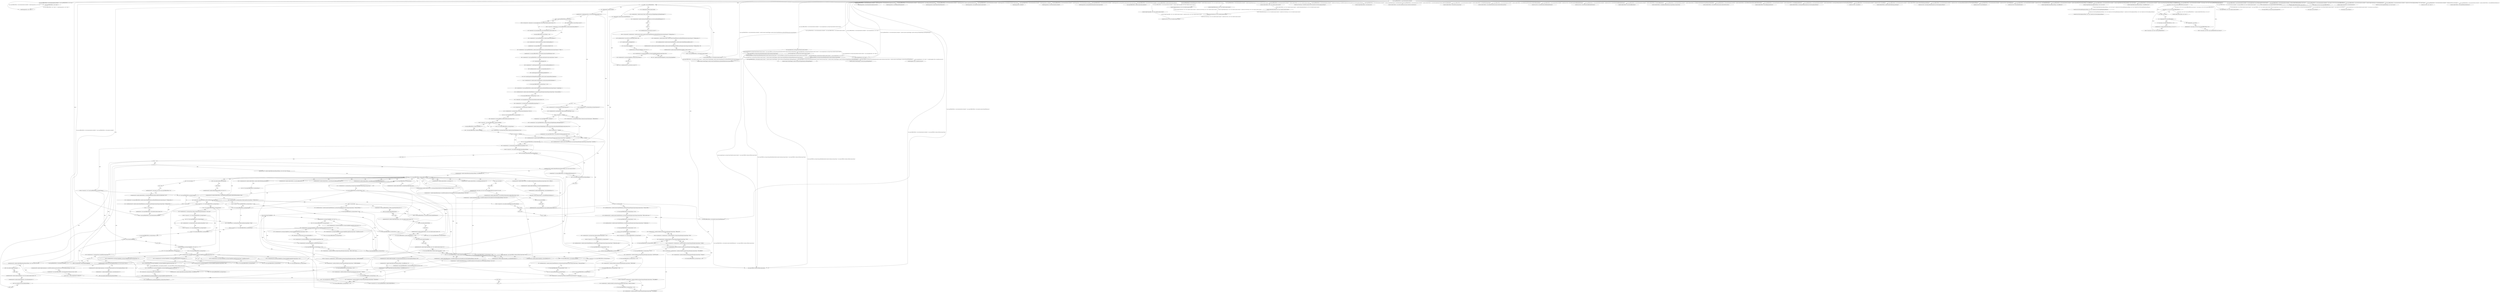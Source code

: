 digraph "<com.waps.OffersWebView: void onCreate(android.os.Bundle)> -" {
    "<com.waps.OffersWebView: void onCreate(android.os.Bundle)>";
    "<com.waps.OffersWebView: void <clinit>()>";
    "<com.waps.OffersWebView: void onCreate(android.os.Bundle)>"->"<com.waps.OffersWebView: void <clinit>()>" [label="<com.waps.OffersWebView: void onCreate(android.os.Bundle)>/<com.waps.OffersWebView: void <clinit>()>",];
    "r0 := @this: com.waps.OffersWebView";
    "<com.waps.OffersWebView: void onCreate(android.os.Bundle)>"->"r0 := @this: com.waps.OffersWebView" [label="enter",];
    "$r1 := @parameter0: android.os.Bundle";
    "r0 := @this: com.waps.OffersWebView"->"$r1 := @parameter0: android.os.Bundle" [label="body",];
    "specialinvoke r0.<android.app.Activity: void onCreate(android.os.Bundle)>($r1)";
    "$r1 := @parameter0: android.os.Bundle"->"specialinvoke r0.<android.app.Activity: void onCreate(android.os.Bundle)>($r1)" [label="body",];
    "$r2 = <com.waps.OffersWebView: java.util.Map z>";
    "specialinvoke r0.<android.app.Activity: void onCreate(android.os.Bundle)>($r1)"->"$r2 = <com.waps.OffersWebView: java.util.Map z>" [label="body",];
    "if $r2 == null goto $r2 = staticinvoke <com.waps.AppConnect: java.util.Map d(android.content.Context)>(r0)";
    "$r2 = <com.waps.OffersWebView: java.util.Map z>"->"if $r2 == null goto $r2 = staticinvoke <com.waps.AppConnect: java.util.Map d(android.content.Context)>(r0)" [label="body",];
    "if $r2 == null goto $r2 = staticinvoke <com.waps.AppConnect: java.util.Map d(android.content.Context)>(r0)"->"$r2 = <com.waps.OffersWebView: java.util.Map z>" [label="body",];
    "$i0 = interfaceinvoke $r2.<java.util.Map: int size()>()";
    "$r2 = <com.waps.OffersWebView: java.util.Map z>"->"$i0 = interfaceinvoke $r2.<java.util.Map: int size()>()" [label="body",];
    "if $i0 != 0 goto $r3 = virtualinvoke r0.<com.waps.OffersWebView: android.content.Intent getIntent()>()";
    "$i0 = interfaceinvoke $r2.<java.util.Map: int size()>()"->"if $i0 != 0 goto $r3 = virtualinvoke r0.<com.waps.OffersWebView: android.content.Intent getIntent()>()" [label="body",];
    "$r2 = staticinvoke <com.waps.AppConnect: java.util.Map d(android.content.Context)>(r0)";
    "if $i0 != 0 goto $r3 = virtualinvoke r0.<com.waps.OffersWebView: android.content.Intent getIntent()>()"->"$r2 = staticinvoke <com.waps.AppConnect: java.util.Map d(android.content.Context)>(r0)" [label="body",];
    "<com.waps.OffersWebView: java.util.Map z> = $r2";
    "$r2 = staticinvoke <com.waps.AppConnect: java.util.Map d(android.content.Context)>(r0)"->"<com.waps.OffersWebView: java.util.Map z> = $r2" [label="body",];
    "$r3 = virtualinvoke r0.<com.waps.OffersWebView: android.content.Intent getIntent()>()";
    "<com.waps.OffersWebView: java.util.Map z> = $r2"->"$r3 = virtualinvoke r0.<com.waps.OffersWebView: android.content.Intent getIntent()>()" [label="body",];
    "$r4 = virtualinvoke $r3.<android.content.Intent: android.os.Bundle getExtras()>()";
    "$r3 = virtualinvoke r0.<com.waps.OffersWebView: android.content.Intent getIntent()>()"->"$r4 = virtualinvoke $r3.<android.content.Intent: android.os.Bundle getExtras()>()" [label="body",];
    "specialinvoke r0.<com.waps.OffersWebView: void a(android.os.Bundle)>($r4)";
    "$r4 = virtualinvoke $r3.<android.content.Intent: android.os.Bundle getExtras()>()"->"specialinvoke r0.<com.waps.OffersWebView: void a(android.os.Bundle)>($r4)" [label="body",];
    "$r5 = virtualinvoke r0.<com.waps.OffersWebView: android.content.SharedPreferences getSharedPreferences(java.lang.String,int)>(\"Notify\", 3)";
    "specialinvoke r0.<com.waps.OffersWebView: void a(android.os.Bundle)>($r4)"->"$r5 = virtualinvoke r0.<com.waps.OffersWebView: android.content.SharedPreferences getSharedPreferences(java.lang.String,int)>(\"Notify\", 3)" [label="body",];
    "specialinvoke r0.<com.waps.OffersWebView: void a(android.content.SharedPreferences)>($r5)";
    "$r5 = virtualinvoke r0.<com.waps.OffersWebView: android.content.SharedPreferences getSharedPreferences(java.lang.String,int)>(\"Notify\", 3)"->"specialinvoke r0.<com.waps.OffersWebView: void a(android.content.SharedPreferences)>($r5)" [label="body",];
    "$r6 = virtualinvoke r0.<com.waps.OffersWebView: java.lang.Object getSystemService(java.lang.String)>(\"activity\")";
    "specialinvoke r0.<com.waps.OffersWebView: void a(android.content.SharedPreferences)>($r5)"->"$r6 = virtualinvoke r0.<com.waps.OffersWebView: java.lang.Object getSystemService(java.lang.String)>(\"activity\")" [label="body",];
    "$r7 = (android.app.ActivityManager) $r6";
    "$r6 = virtualinvoke r0.<com.waps.OffersWebView: java.lang.Object getSystemService(java.lang.String)>(\"activity\")"->"$r7 = (android.app.ActivityManager) $r6" [label="body",];
    "$r8 = virtualinvoke $r7.<android.app.ActivityManager: java.util.List getRunningTasks(int)>(2)";
    "$r7 = (android.app.ActivityManager) $r6"->"$r8 = virtualinvoke $r7.<android.app.ActivityManager: java.util.List getRunningTasks(int)>(2)" [label="body",];
    "$r6 = interfaceinvoke $r8.<java.util.List: java.lang.Object get(int)>(0)";
    "$r8 = virtualinvoke $r7.<android.app.ActivityManager: java.util.List getRunningTasks(int)>(2)"->"$r6 = interfaceinvoke $r8.<java.util.List: java.lang.Object get(int)>(0)" [label="body",];
    "$r9 = (android.app.ActivityManager$RunningTaskInfo) $r6";
    "$r6 = interfaceinvoke $r8.<java.util.List: java.lang.Object get(int)>(0)"->"$r9 = (android.app.ActivityManager$RunningTaskInfo) $r6" [label="body",];
    "$r10 = $r9.<android.app.ActivityManager$RunningTaskInfo: android.content.ComponentName baseActivity>";
    "$r9 = (android.app.ActivityManager$RunningTaskInfo) $r6"->"$r10 = $r9.<android.app.ActivityManager$RunningTaskInfo: android.content.ComponentName baseActivity>" [label="body",];
    "$r11 = virtualinvoke $r10.<android.content.ComponentName: java.lang.String getShortClassName()>()";
    "$r10 = $r9.<android.app.ActivityManager$RunningTaskInfo: android.content.ComponentName baseActivity>"->"$r11 = virtualinvoke $r10.<android.content.ComponentName: java.lang.String getShortClassName()>()" [label="body",];
    "r0.<com.waps.OffersWebView: java.lang.String e> = $r11";
    "$r11 = virtualinvoke $r10.<android.content.ComponentName: java.lang.String getShortClassName()>()"->"r0.<com.waps.OffersWebView: java.lang.String e> = $r11" [label="body",];
    "$r5 = virtualinvoke r0.<com.waps.OffersWebView: android.content.SharedPreferences getSharedPreferences(java.lang.String,int)>(\"AppSettings\", 1)";
    "r0.<com.waps.OffersWebView: java.lang.String e> = $r11"->"$r5 = virtualinvoke r0.<com.waps.OffersWebView: android.content.SharedPreferences getSharedPreferences(java.lang.String,int)>(\"AppSettings\", 1)" [label="body",];
    "$r11 = interfaceinvoke $r5.<android.content.SharedPreferences: java.lang.String getString(java.lang.String,java.lang.String)>(\"short_className\", \"\")";
    "$r5 = virtualinvoke r0.<com.waps.OffersWebView: android.content.SharedPreferences getSharedPreferences(java.lang.String,int)>(\"AppSettings\", 1)"->"$r11 = interfaceinvoke $r5.<android.content.SharedPreferences: java.lang.String getString(java.lang.String,java.lang.String)>(\"short_className\", \"\")" [label="body",];
    "r0.<com.waps.OffersWebView: java.lang.String f> = $r11";
    "$r11 = interfaceinvoke $r5.<android.content.SharedPreferences: java.lang.String getString(java.lang.String,java.lang.String)>(\"short_className\", \"\")"->"r0.<com.waps.OffersWebView: java.lang.String f> = $r11" [label="body",];
    "$r11 = staticinvoke <com.waps.AppConnect: java.lang.String f(android.content.Context)>(r0)";
    "r0.<com.waps.OffersWebView: java.lang.String f> = $r11"->"$r11 = staticinvoke <com.waps.AppConnect: java.lang.String f(android.content.Context)>(r0)" [label="body",];
    "$i0 = virtualinvoke $r11.<java.lang.String: int lastIndexOf(java.lang.String)>(\".\")";
    "$r11 = staticinvoke <com.waps.AppConnect: java.lang.String f(android.content.Context)>(r0)"->"$i0 = virtualinvoke $r11.<java.lang.String: int lastIndexOf(java.lang.String)>(\".\")" [label="body",];
    "$i1 = virtualinvoke $r11.<java.lang.String: int length()>()";
    "$i0 = virtualinvoke $r11.<java.lang.String: int lastIndexOf(java.lang.String)>(\".\")"->"$i1 = virtualinvoke $r11.<java.lang.String: int length()>()" [label="body",];
    "$r11 = virtualinvoke $r11.<java.lang.String: java.lang.String substring(int,int)>($i0, $i1)";
    "$i1 = virtualinvoke $r11.<java.lang.String: int length()>()"->"$r11 = virtualinvoke $r11.<java.lang.String: java.lang.String substring(int,int)>($i0, $i1)" [label="body",];
    "$r12 = r0.<com.waps.OffersWebView: java.lang.String f>";
    "$r11 = virtualinvoke $r11.<java.lang.String: java.lang.String substring(int,int)>($i0, $i1)"->"$r12 = r0.<com.waps.OffersWebView: java.lang.String f>" [label="body",];
    "$z0 = staticinvoke <com.waps.SDKUtils: boolean isNull(java.lang.String)>($r12)";
    "$r12 = r0.<com.waps.OffersWebView: java.lang.String f>"->"$z0 = staticinvoke <com.waps.SDKUtils: boolean isNull(java.lang.String)>($r12)" [label="body",];
    "if $z0 != 0 goto $z0 = <com.waps.OffersWebView: boolean outsideFlag>";
    "$z0 = staticinvoke <com.waps.SDKUtils: boolean isNull(java.lang.String)>($r12)"->"if $z0 != 0 goto $z0 = <com.waps.OffersWebView: boolean outsideFlag>" [label="body",];
    "$r12 = r0.<com.waps.OffersWebView: java.lang.String e>";
    "if $z0 != 0 goto $z0 = <com.waps.OffersWebView: boolean outsideFlag>"->"$r12 = r0.<com.waps.OffersWebView: java.lang.String e>" [label="body",];
    "$z0 = virtualinvoke $r12.<java.lang.String: boolean contains(java.lang.CharSequence)>($r11)";
    "$r12 = r0.<com.waps.OffersWebView: java.lang.String e>"->"$z0 = virtualinvoke $r12.<java.lang.String: boolean contains(java.lang.CharSequence)>($r11)" [label="body",];
    "$z0 = virtualinvoke $r12.<java.lang.String: boolean contains(java.lang.CharSequence)>($r11)"->"if $z0 != 0 goto $z0 = <com.waps.OffersWebView: boolean outsideFlag>" [label="body",];
    "<com.waps.OffersWebView: boolean outsideFlag> = 0";
    "if $z0 != 0 goto $z0 = <com.waps.OffersWebView: boolean outsideFlag>"->"<com.waps.OffersWebView: boolean outsideFlag> = 0" [label="body",];
    "$z0 = <com.waps.OffersWebView: boolean outsideFlag>";
    "<com.waps.OffersWebView: boolean outsideFlag> = 0"->"$z0 = <com.waps.OffersWebView: boolean outsideFlag>" [label="body",];
    "if $z0 == 0 goto $r11 = \"feedback\"";
    "$z0 = <com.waps.OffersWebView: boolean outsideFlag>"->"if $z0 == 0 goto $r11 = \"feedback\"" [label="body",];
    "$r11 = interfaceinvoke $r5.<android.content.SharedPreferences: java.lang.String getString(java.lang.String,java.lang.String)>(\"packageName\", \"\")";
    "if $z0 == 0 goto $r11 = \"feedback\""->"$r11 = interfaceinvoke $r5.<android.content.SharedPreferences: java.lang.String getString(java.lang.String,java.lang.String)>(\"packageName\", \"\")" [label="body",];
    "$r12 = interfaceinvoke $r5.<android.content.SharedPreferences: java.lang.String getString(java.lang.String,java.lang.String)>(\"className\", \"\")";
    "$r11 = interfaceinvoke $r5.<android.content.SharedPreferences: java.lang.String getString(java.lang.String,java.lang.String)>(\"packageName\", \"\")"->"$r12 = interfaceinvoke $r5.<android.content.SharedPreferences: java.lang.String getString(java.lang.String,java.lang.String)>(\"className\", \"\")" [label="body",];
    "$r12 = interfaceinvoke $r5.<android.content.SharedPreferences: java.lang.String getString(java.lang.String,java.lang.String)>(\"className\", \"\")"->"specialinvoke r0.<android.app.Activity: void onCreate(android.os.Bundle)>($r1)" [label="body",];
    "$r13 = \"\"";
    "specialinvoke r0.<android.app.Activity: void onCreate(android.os.Bundle)>($r1)"->"$r13 = \"\"" [label="body",];
    "$r14 = virtualinvoke $r11.<java.lang.String: java.lang.String trim()>()";
    "$r13 = \"\""->"$r14 = virtualinvoke $r11.<java.lang.String: java.lang.String trim()>()" [label="body",];
    "$z0 = virtualinvoke $r13.<java.lang.String: boolean equals(java.lang.Object)>($r14)";
    "$r14 = virtualinvoke $r11.<java.lang.String: java.lang.String trim()>()"->"$z0 = virtualinvoke $r13.<java.lang.String: boolean equals(java.lang.Object)>($r14)" [label="body",];
    "if $z0 != 0 goto $r11 = \"feedback\"";
    "$z0 = virtualinvoke $r13.<java.lang.String: boolean equals(java.lang.Object)>($r14)"->"if $z0 != 0 goto $r11 = \"feedback\"" [label="body",];
    "if $z0 != 0 goto $r11 = \"feedback\""->"$r13 = \"\"" [label="body",];
    "$r14 = virtualinvoke $r12.<java.lang.String: java.lang.String trim()>()";
    "$r13 = \"\""->"$r14 = virtualinvoke $r12.<java.lang.String: java.lang.String trim()>()" [label="body",];
    "$r14 = virtualinvoke $r12.<java.lang.String: java.lang.String trim()>()"->"$z0 = virtualinvoke $r13.<java.lang.String: boolean equals(java.lang.Object)>($r14)" [label="body",];
    "$z0 = virtualinvoke $r12.<java.lang.String: boolean contains(java.lang.CharSequence)>(\"OffersWebView\")";
    "if $z0 != 0 goto $r11 = \"feedback\""->"$z0 = virtualinvoke $r12.<java.lang.String: boolean contains(java.lang.CharSequence)>(\"OffersWebView\")" [label="body",];
    "$z0 = virtualinvoke $r12.<java.lang.String: boolean contains(java.lang.CharSequence)>(\"OffersWebView\")"->"if $z0 != 0 goto $r11 = \"feedback\"" [label="body",];
    "virtualinvoke r0.<com.waps.OffersWebView: void finish()>()";
    "if $z0 != 0 goto $r11 = \"feedback\""->"virtualinvoke r0.<com.waps.OffersWebView: void finish()>()" [label="body",];
    "$r15 = virtualinvoke r0.<com.waps.OffersWebView: android.content.pm.PackageManager getPackageManager()>()";
    "virtualinvoke r0.<com.waps.OffersWebView: void finish()>()"->"$r15 = virtualinvoke r0.<com.waps.OffersWebView: android.content.pm.PackageManager getPackageManager()>()" [label="body",];
    "$r3 = virtualinvoke $r15.<android.content.pm.PackageManager: android.content.Intent getLaunchIntentForPackage(java.lang.String)>($r11)";
    "$r15 = virtualinvoke r0.<com.waps.OffersWebView: android.content.pm.PackageManager getPackageManager()>()"->"$r3 = virtualinvoke $r15.<android.content.pm.PackageManager: android.content.Intent getLaunchIntentForPackage(java.lang.String)>($r11)" [label="body",];
    "if $r3 == null goto $r11 = \"feedback\"";
    "$r3 = virtualinvoke $r15.<android.content.pm.PackageManager: android.content.Intent getLaunchIntentForPackage(java.lang.String)>($r11)"->"if $r3 == null goto $r11 = \"feedback\"" [label="body",];
    "virtualinvoke r0.<com.waps.OffersWebView: void startActivity(android.content.Intent)>($r3)";
    "if $r3 == null goto $r11 = \"feedback\""->"virtualinvoke r0.<com.waps.OffersWebView: void startActivity(android.content.Intent)>($r3)" [label="body",];
    "$r11 = \"feedback\"";
    "virtualinvoke r0.<com.waps.OffersWebView: void startActivity(android.content.Intent)>($r3)"->"$r11 = \"feedback\"" [label="body",];
    "$r12 = r0.<com.waps.OffersWebView: java.lang.String w>";
    "$r11 = \"feedback\""->"$r12 = r0.<com.waps.OffersWebView: java.lang.String w>" [label="body",];
    "$z0 = virtualinvoke $r11.<java.lang.String: boolean equals(java.lang.Object)>($r12)";
    "$r12 = r0.<com.waps.OffersWebView: java.lang.String w>"->"$z0 = virtualinvoke $r11.<java.lang.String: boolean equals(java.lang.Object)>($r12)" [label="body",];
    "if $z0 == 0 goto $r11 = r0.<com.waps.OffersWebView: java.lang.String m>";
    "$z0 = virtualinvoke $r11.<java.lang.String: boolean equals(java.lang.Object)>($r12)"->"if $z0 == 0 goto $r11 = r0.<com.waps.OffersWebView: java.lang.String m>" [label="body",];
    "$r33 = new java.lang.StringBuilder";
    "if $z0 == 0 goto $r11 = r0.<com.waps.OffersWebView: java.lang.String m>"->"$r33 = new java.lang.StringBuilder" [label="body",];
    "$r16 = $r33";
    "$r33 = new java.lang.StringBuilder"->"$r16 = $r33" [label="body",];
    "specialinvoke $r33.<java.lang.StringBuilder: void <init>()>()";
    "$r16 = $r33"->"specialinvoke $r33.<java.lang.StringBuilder: void <init>()>()" [label="body",];
    "$r11 = r0.<com.waps.OffersWebView: java.lang.String v>";
    "specialinvoke $r33.<java.lang.StringBuilder: void <init>()>()"->"$r11 = r0.<com.waps.OffersWebView: java.lang.String v>" [label="body",];
    "$r16 = virtualinvoke $r16.<java.lang.StringBuilder: java.lang.StringBuilder append(java.lang.String)>($r11)";
    "$r11 = r0.<com.waps.OffersWebView: java.lang.String v>"->"$r16 = virtualinvoke $r16.<java.lang.StringBuilder: java.lang.StringBuilder append(java.lang.String)>($r11)" [label="body",];
    "$r16 = virtualinvoke $r16.<java.lang.StringBuilder: java.lang.StringBuilder append(java.lang.String)>(\"?\")";
    "$r16 = virtualinvoke $r16.<java.lang.StringBuilder: java.lang.StringBuilder append(java.lang.String)>($r11)"->"$r16 = virtualinvoke $r16.<java.lang.StringBuilder: java.lang.StringBuilder append(java.lang.String)>(\"?\")" [label="body",];
    "$r11 = r0.<com.waps.OffersWebView: java.lang.String p>";
    "$r16 = virtualinvoke $r16.<java.lang.StringBuilder: java.lang.StringBuilder append(java.lang.String)>(\"?\")"->"$r11 = r0.<com.waps.OffersWebView: java.lang.String p>" [label="body",];
    "$r11 = r0.<com.waps.OffersWebView: java.lang.String p>"->"$r16 = virtualinvoke $r16.<java.lang.StringBuilder: java.lang.StringBuilder append(java.lang.String)>($r11)" [label="body",];
    "$r11 = virtualinvoke $r16.<java.lang.StringBuilder: java.lang.String toString()>()";
    "$r16 = virtualinvoke $r16.<java.lang.StringBuilder: java.lang.StringBuilder append(java.lang.String)>($r11)"->"$r11 = virtualinvoke $r16.<java.lang.StringBuilder: java.lang.String toString()>()" [label="body",];
    "r0.<com.waps.OffersWebView: java.lang.String k> = $r11";
    "$r11 = virtualinvoke $r16.<java.lang.StringBuilder: java.lang.String toString()>()"->"r0.<com.waps.OffersWebView: java.lang.String k> = $r11" [label="body",];
    "$r11 = r0.<com.waps.OffersWebView: java.lang.String k>";
    "r0.<com.waps.OffersWebView: java.lang.String k> = $r11"->"$r11 = r0.<com.waps.OffersWebView: java.lang.String k>" [label="body",];
    "$r11 = virtualinvoke $r11.<java.lang.String: java.lang.String replaceAll(java.lang.String,java.lang.String)>(\" \", \"%20\")";
    "$r11 = r0.<com.waps.OffersWebView: java.lang.String k>"->"$r11 = virtualinvoke $r11.<java.lang.String: java.lang.String replaceAll(java.lang.String,java.lang.String)>(\" \", \"%20\")" [label="body",];
    "$r11 = virtualinvoke $r11.<java.lang.String: java.lang.String replaceAll(java.lang.String,java.lang.String)>(\" \", \"%20\")"->"r0.<com.waps.OffersWebView: java.lang.String k> = $r11" [label="body",];
    "$r11 = r0.<com.waps.OffersWebView: java.lang.String m>";
    "r0.<com.waps.OffersWebView: java.lang.String k> = $r11"->"$r11 = r0.<com.waps.OffersWebView: java.lang.String m>" [label="body",];
    "$z0 = staticinvoke <com.waps.SDKUtils: boolean isNull(java.lang.String)>($r11)";
    "$r11 = r0.<com.waps.OffersWebView: java.lang.String m>"->"$z0 = staticinvoke <com.waps.SDKUtils: boolean isNull(java.lang.String)>($r11)" [label="body",];
    "if $z0 != 0 goto return";
    "$z0 = staticinvoke <com.waps.SDKUtils: boolean isNull(java.lang.String)>($r11)"->"if $z0 != 0 goto return" [label="body",];
    "if $z0 != 0 goto return"->"$r11 = r0.<com.waps.OffersWebView: java.lang.String m>" [label="body",];
    "$z0 = virtualinvoke $r11.<java.lang.String: boolean equals(java.lang.Object)>(\"OffersWebView\")";
    "$r11 = r0.<com.waps.OffersWebView: java.lang.String m>"->"$z0 = virtualinvoke $r11.<java.lang.String: boolean equals(java.lang.Object)>(\"OffersWebView\")" [label="body",];
    "if $z0 == 0 goto return";
    "$z0 = virtualinvoke $r11.<java.lang.String: boolean equals(java.lang.Object)>(\"OffersWebView\")"->"if $z0 == 0 goto return" [label="body",];
    "virtualinvoke r0.<com.waps.OffersWebView: boolean requestWindowFeature(int)>(1)";
    "if $z0 == 0 goto return"->"virtualinvoke r0.<com.waps.OffersWebView: boolean requestWindowFeature(int)>(1)" [label="body",];
    "$r34 = new android.widget.RelativeLayout";
    "virtualinvoke r0.<com.waps.OffersWebView: boolean requestWindowFeature(int)>(1)"->"$r34 = new android.widget.RelativeLayout" [label="body",];
    "$r17 = $r34";
    "$r34 = new android.widget.RelativeLayout"->"$r17 = $r34" [label="body",];
    "specialinvoke $r34.<android.widget.RelativeLayout: void <init>(android.content.Context)>(r0)";
    "$r17 = $r34"->"specialinvoke $r34.<android.widget.RelativeLayout: void <init>(android.content.Context)>(r0)" [label="body",];
    "$r35 = new android.webkit.WebView";
    "specialinvoke $r34.<android.widget.RelativeLayout: void <init>(android.content.Context)>(r0)"->"$r35 = new android.webkit.WebView" [label="body",];
    "$r18 = $r35";
    "$r35 = new android.webkit.WebView"->"$r18 = $r35" [label="body",];
    "specialinvoke $r35.<android.webkit.WebView: void <init>(android.content.Context)>(r0)";
    "$r18 = $r35"->"specialinvoke $r35.<android.webkit.WebView: void <init>(android.content.Context)>(r0)" [label="body",];
    "r0.<com.waps.OffersWebView: android.webkit.WebView j> = $r18";
    "specialinvoke $r35.<android.webkit.WebView: void <init>(android.content.Context)>(r0)"->"r0.<com.waps.OffersWebView: android.webkit.WebView j> = $r18" [label="body",];
    "$r36 = new android.widget.ProgressBar";
    "r0.<com.waps.OffersWebView: android.webkit.WebView j> = $r18"->"$r36 = new android.widget.ProgressBar" [label="body",];
    "$r19 = $r36";
    "$r36 = new android.widget.ProgressBar"->"$r19 = $r36" [label="body",];
    "specialinvoke $r36.<android.widget.ProgressBar: void <init>(android.content.Context)>(r0)";
    "$r19 = $r36"->"specialinvoke $r36.<android.widget.ProgressBar: void <init>(android.content.Context)>(r0)" [label="body",];
    "r0.<com.waps.OffersWebView: android.widget.ProgressBar l> = $r19";
    "specialinvoke $r36.<android.widget.ProgressBar: void <init>(android.content.Context)>(r0)"->"r0.<com.waps.OffersWebView: android.widget.ProgressBar l> = $r19" [label="body",];
    "$r19 = r0.<com.waps.OffersWebView: android.widget.ProgressBar l>";
    "r0.<com.waps.OffersWebView: android.widget.ProgressBar l> = $r19"->"$r19 = r0.<com.waps.OffersWebView: android.widget.ProgressBar l>" [label="body",];
    "virtualinvoke $r19.<android.widget.ProgressBar: void setEnabled(boolean)>(1)";
    "$r19 = r0.<com.waps.OffersWebView: android.widget.ProgressBar l>"->"virtualinvoke $r19.<android.widget.ProgressBar: void setEnabled(boolean)>(1)" [label="body",];
    "virtualinvoke $r19.<android.widget.ProgressBar: void setEnabled(boolean)>(1)"->"$r19 = r0.<com.waps.OffersWebView: android.widget.ProgressBar l>" [label="body",];
    "virtualinvoke $r19.<android.widget.ProgressBar: void setVisibility(int)>(0)";
    "$r19 = r0.<com.waps.OffersWebView: android.widget.ProgressBar l>"->"virtualinvoke $r19.<android.widget.ProgressBar: void setVisibility(int)>(0)" [label="body",];
    "$r18 = r0.<com.waps.OffersWebView: android.webkit.WebView j>";
    "virtualinvoke $r19.<android.widget.ProgressBar: void setVisibility(int)>(0)"->"$r18 = r0.<com.waps.OffersWebView: android.webkit.WebView j>" [label="body",];
    "$r20 = virtualinvoke $r18.<android.webkit.WebView: android.webkit.WebSettings getSettings()>()";
    "$r18 = r0.<com.waps.OffersWebView: android.webkit.WebView j>"->"$r20 = virtualinvoke $r18.<android.webkit.WebView: android.webkit.WebSettings getSettings()>()" [label="body",];
    "$r11 = r0.<com.waps.OffersWebView: java.lang.String w>";
    "$r20 = virtualinvoke $r18.<android.webkit.WebView: android.webkit.WebSettings getSettings()>()"->"$r11 = r0.<com.waps.OffersWebView: java.lang.String w>" [label="body",];
    "$r11 = r0.<com.waps.OffersWebView: java.lang.String w>"->"$z0 = staticinvoke <com.waps.SDKUtils: boolean isNull(java.lang.String)>($r11)" [label="body",];
    "if $z0 != 0 goto $r22 = new android.widget.RelativeLayout$LayoutParams";
    "$z0 = staticinvoke <com.waps.SDKUtils: boolean isNull(java.lang.String)>($r11)"->"if $z0 != 0 goto $r22 = new android.widget.RelativeLayout$LayoutParams" [label="body",];
    "$r21 = null";
    "if $z0 != 0 goto $r22 = new android.widget.RelativeLayout$LayoutParams"->"$r21 = null" [label="body",];
    "$r22 = null";
    "$r21 = null"->"$r22 = null" [label="body",];
    "$r11 = \"notify\"";
    "$r22 = null"->"$r11 = \"notify\"" [label="body",];
    "$r11 = \"notify\""->"$r12 = r0.<com.waps.OffersWebView: java.lang.String w>" [label="body",];
    "$z0 = virtualinvoke $r11.<java.lang.String: boolean equals(java.lang.Object)>($r12)"->"if $z0 == 0 goto $r11 = \"feedback\"" [label="body",];
    "$r22 = new android.widget.RelativeLayout$LayoutParams";
    "if $z0 == 0 goto $r11 = \"feedback\""->"$r22 = new android.widget.RelativeLayout$LayoutParams" [label="body",];
    "$r21 = $r22";
    "$r22 = new android.widget.RelativeLayout$LayoutParams"->"$r21 = $r22" [label="body",];
    "$i0 = -1";
    "$r21 = $r22"->"$i0 = -1" [label="body",];
    "$i1 = -2";
    "$i0 = -1"->"$i1 = -2" [label="body",];
    "specialinvoke $r22.<android.widget.RelativeLayout$LayoutParams: void <init>(int,int)>($i0, $i1)";
    "$i1 = -2"->"specialinvoke $r22.<android.widget.RelativeLayout$LayoutParams: void <init>(int,int)>($i0, $i1)" [label="body",];
    "$r23 = new android.widget.RelativeLayout$LayoutParams";
    "specialinvoke $r22.<android.widget.RelativeLayout$LayoutParams: void <init>(int,int)>($i0, $i1)"->"$r23 = new android.widget.RelativeLayout$LayoutParams" [label="body",];
    "$r22 = $r23";
    "$r23 = new android.widget.RelativeLayout$LayoutParams"->"$r22 = $r23" [label="body",];
    "$r22 = $r23"->"$i0 = -1" [label="body",];
    "$i1 = -1";
    "$i0 = -1"->"$i1 = -1" [label="body",];
    "specialinvoke $r23.<android.widget.RelativeLayout$LayoutParams: void <init>(int,int)>($i0, $i1)";
    "$i1 = -1"->"specialinvoke $r23.<android.widget.RelativeLayout$LayoutParams: void <init>(int,int)>($i0, $i1)" [label="body",];
    "specialinvoke $r23.<android.widget.RelativeLayout$LayoutParams: void <init>(int,int)>($i0, $i1)"->"$r11 = \"feedback\"" [label="body",];
    "if $z0 == 0 goto $r37 = new android.widget.RelativeLayout$LayoutParams";
    "$z0 = virtualinvoke $r11.<java.lang.String: boolean equals(java.lang.Object)>($r12)"->"if $z0 == 0 goto $r37 = new android.widget.RelativeLayout$LayoutParams" [label="body",];
    "if $z0 == 0 goto $r37 = new android.widget.RelativeLayout$LayoutParams"->"$r22 = new android.widget.RelativeLayout$LayoutParams" [label="body",];
    "virtualinvoke r0.<com.waps.OffersWebView: void setRequestedOrientation(int)>(1)";
    "specialinvoke $r23.<android.widget.RelativeLayout$LayoutParams: void <init>(int,int)>($i0, $i1)"->"virtualinvoke r0.<com.waps.OffersWebView: void setRequestedOrientation(int)>(1)" [label="body",];
    "$r37 = new android.widget.RelativeLayout$LayoutParams";
    "virtualinvoke r0.<com.waps.OffersWebView: void setRequestedOrientation(int)>(1)"->"$r37 = new android.widget.RelativeLayout$LayoutParams" [label="body",];
    "$r23 = $r37";
    "$r37 = new android.widget.RelativeLayout$LayoutParams"->"$r23 = $r37" [label="body",];
    "$i0 = -2";
    "$r23 = $r37"->"$i0 = -2" [label="body",];
    "$i0 = -2"->"$i1 = -2" [label="body",];
    "specialinvoke $r37.<android.widget.RelativeLayout$LayoutParams: void <init>(int,int)>($i0, $i1)";
    "$i1 = -2"->"specialinvoke $r37.<android.widget.RelativeLayout$LayoutParams: void <init>(int,int)>($i0, $i1)" [label="body",];
    "specialinvoke $r37.<android.widget.RelativeLayout$LayoutParams: void <init>(int,int)>($i0, $i1)"->"$r18 = r0.<com.waps.OffersWebView: android.webkit.WebView j>" [label="body",];
    "virtualinvoke $r18.<android.webkit.WebView: void setId(int)>(2)";
    "$r18 = r0.<com.waps.OffersWebView: android.webkit.WebView j>"->"virtualinvoke $r18.<android.webkit.WebView: void setId(int)>(2)" [label="body",];
    "virtualinvoke $r18.<android.webkit.WebView: void setId(int)>(2)"->"$r18 = r0.<com.waps.OffersWebView: android.webkit.WebView j>" [label="body",];
    "virtualinvoke $r18.<android.webkit.WebView: void setLayoutParams(android.view.ViewGroup$LayoutParams)>($r22)";
    "$r18 = r0.<com.waps.OffersWebView: android.webkit.WebView j>"->"virtualinvoke $r18.<android.webkit.WebView: void setLayoutParams(android.view.ViewGroup$LayoutParams)>($r22)" [label="body",];
    "virtualinvoke $r18.<android.webkit.WebView: void setLayoutParams(android.view.ViewGroup$LayoutParams)>($r22)"->"$r19 = r0.<com.waps.OffersWebView: android.widget.ProgressBar l>" [label="body",];
    "virtualinvoke $r19.<android.widget.ProgressBar: void setLayoutParams(android.view.ViewGroup$LayoutParams)>($r23)";
    "$r19 = r0.<com.waps.OffersWebView: android.widget.ProgressBar l>"->"virtualinvoke $r19.<android.widget.ProgressBar: void setLayoutParams(android.view.ViewGroup$LayoutParams)>($r23)" [label="body",];
    "virtualinvoke $r21.<android.widget.RelativeLayout$LayoutParams: void addRule(int)>(12)";
    "virtualinvoke $r19.<android.widget.ProgressBar: void setLayoutParams(android.view.ViewGroup$LayoutParams)>($r23)"->"virtualinvoke $r21.<android.widget.RelativeLayout$LayoutParams: void addRule(int)>(12)" [label="body",];
    "virtualinvoke $r22.<android.widget.RelativeLayout$LayoutParams: void addRule(int,int)>(2, 1)";
    "virtualinvoke $r21.<android.widget.RelativeLayout$LayoutParams: void addRule(int)>(12)"->"virtualinvoke $r22.<android.widget.RelativeLayout$LayoutParams: void addRule(int,int)>(2, 1)" [label="body",];
    "virtualinvoke $r23.<android.widget.RelativeLayout$LayoutParams: void addRule(int)>(13)";
    "virtualinvoke $r22.<android.widget.RelativeLayout$LayoutParams: void addRule(int,int)>(2, 1)"->"virtualinvoke $r23.<android.widget.RelativeLayout$LayoutParams: void addRule(int)>(13)" [label="body",];
    "virtualinvoke $r23.<android.widget.RelativeLayout$LayoutParams: void addRule(int)>(13)"->"$r18 = r0.<com.waps.OffersWebView: android.webkit.WebView j>" [label="body",];
    "virtualinvoke $r17.<android.widget.RelativeLayout: void addView(android.view.View,android.view.ViewGroup$LayoutParams)>($r18, $r22)";
    "$r18 = r0.<com.waps.OffersWebView: android.webkit.WebView j>"->"virtualinvoke $r17.<android.widget.RelativeLayout: void addView(android.view.View,android.view.ViewGroup$LayoutParams)>($r18, $r22)" [label="body",];
    "virtualinvoke $r17.<android.widget.RelativeLayout: void addView(android.view.View,android.view.ViewGroup$LayoutParams)>($r18, $r22)"->"$r19 = r0.<com.waps.OffersWebView: android.widget.ProgressBar l>" [label="body",];
    "virtualinvoke $r17.<android.widget.RelativeLayout: void addView(android.view.View,android.view.ViewGroup$LayoutParams)>($r19, $r23)";
    "$r19 = r0.<com.waps.OffersWebView: android.widget.ProgressBar l>"->"virtualinvoke $r17.<android.widget.RelativeLayout: void addView(android.view.View,android.view.ViewGroup$LayoutParams)>($r19, $r23)" [label="body",];
    "virtualinvoke r0.<com.waps.OffersWebView: void setContentView(android.view.View)>($r17)";
    "virtualinvoke $r17.<android.widget.RelativeLayout: void addView(android.view.View,android.view.ViewGroup$LayoutParams)>($r19, $r23)"->"virtualinvoke r0.<com.waps.OffersWebView: void setContentView(android.view.View)>($r17)" [label="body",];
    "$z0 = <com.waps.AppConnect: boolean M>";
    "virtualinvoke r0.<com.waps.OffersWebView: void setContentView(android.view.View)>($r17)"->"$z0 = <com.waps.AppConnect: boolean M>" [label="body",];
    "if $z0 == 0 goto $r18 = r0.<com.waps.OffersWebView: android.webkit.WebView j>";
    "$z0 = <com.waps.AppConnect: boolean M>"->"if $z0 == 0 goto $r18 = r0.<com.waps.OffersWebView: android.webkit.WebView j>" [label="body",];
    "if $z0 == 0 goto $r18 = r0.<com.waps.OffersWebView: android.webkit.WebView j>"->"$r18 = r0.<com.waps.OffersWebView: android.webkit.WebView j>" [label="body",];
    "virtualinvoke $r18.<android.webkit.WebView: void setBackgroundColor(int)>(0)";
    "$r18 = r0.<com.waps.OffersWebView: android.webkit.WebView j>"->"virtualinvoke $r18.<android.webkit.WebView: void setBackgroundColor(int)>(0)" [label="body",];
    "virtualinvoke $r18.<android.webkit.WebView: void setBackgroundColor(int)>(0)"->"$r18 = r0.<com.waps.OffersWebView: android.webkit.WebView j>" [label="body",];
    "$r38 = new com.waps.as";
    "$r18 = r0.<com.waps.OffersWebView: android.webkit.WebView j>"->"$r38 = new com.waps.as" [label="body",];
    "$r24 = $r38";
    "$r38 = new com.waps.as"->"$r24 = $r38" [label="body",];
    "specialinvoke $r38.<com.waps.as: void <init>(com.waps.OffersWebView,com.waps.ao)>(r0, null)";
    "$r24 = $r38"->"specialinvoke $r38.<com.waps.as: void <init>(com.waps.OffersWebView,com.waps.ao)>(r0, null)" [label="body",];
    "virtualinvoke $r18.<android.webkit.WebView: void setWebViewClient(android.webkit.WebViewClient)>($r24)";
    "specialinvoke $r38.<com.waps.as: void <init>(com.waps.OffersWebView,com.waps.ao)>(r0, null)"->"virtualinvoke $r18.<android.webkit.WebView: void setWebViewClient(android.webkit.WebViewClient)>($r24)" [label="body",];
    "$r39 = new com.waps.SDKUtils";
    "virtualinvoke $r18.<android.webkit.WebView: void setWebViewClient(android.webkit.WebViewClient)>($r24)"->"$r39 = new com.waps.SDKUtils" [label="body",];
    "$r25 = $r39";
    "$r39 = new com.waps.SDKUtils"->"$r25 = $r39" [label="body",];
    "specialinvoke $r39.<com.waps.SDKUtils: void <init>(android.content.Context)>(r0)";
    "$r25 = $r39"->"specialinvoke $r39.<com.waps.SDKUtils: void <init>(android.content.Context)>(r0)" [label="body",];
    "specialinvoke $r39.<com.waps.SDKUtils: void <init>(android.content.Context)>(r0)"->"$r18 = r0.<com.waps.OffersWebView: android.webkit.WebView j>" [label="body",];
    "virtualinvoke $r18.<android.webkit.WebView: void addJavascriptInterface(java.lang.Object,java.lang.String)>($r25, \"SDKUtils\")";
    "$r18 = r0.<com.waps.OffersWebView: android.webkit.WebView j>"->"virtualinvoke $r18.<android.webkit.WebView: void addJavascriptInterface(java.lang.Object,java.lang.String)>($r25, \"SDKUtils\")" [label="body",];
    "virtualinvoke $r20.<android.webkit.WebSettings: void setJavaScriptEnabled(boolean)>(1)";
    "virtualinvoke $r18.<android.webkit.WebView: void addJavascriptInterface(java.lang.Object,java.lang.String)>($r25, \"SDKUtils\")"->"virtualinvoke $r20.<android.webkit.WebSettings: void setJavaScriptEnabled(boolean)>(1)" [label="body",];
    "virtualinvoke $r20.<android.webkit.WebSettings: void setCacheMode(int)>(2)";
    "virtualinvoke $r20.<android.webkit.WebSettings: void setJavaScriptEnabled(boolean)>(1)"->"virtualinvoke $r20.<android.webkit.WebSettings: void setCacheMode(int)>(2)" [label="body",];
    "staticinvoke <android.webkit.WebView: void enablePlatformNotifications()>()";
    "virtualinvoke $r20.<android.webkit.WebSettings: void setCacheMode(int)>(2)"->"staticinvoke <android.webkit.WebView: void enablePlatformNotifications()>()" [label="body",];
    "staticinvoke <android.webkit.WebView: void enablePlatformNotifications()>()"->"$r18 = r0.<com.waps.OffersWebView: android.webkit.WebView j>" [label="body",];
    "virtualinvoke $r18.<android.webkit.WebView: void setScrollBarStyle(int)>(0)";
    "$r18 = r0.<com.waps.OffersWebView: android.webkit.WebView j>"->"virtualinvoke $r18.<android.webkit.WebView: void setScrollBarStyle(int)>(0)" [label="body",];
    "virtualinvoke $r18.<android.webkit.WebView: void setScrollBarStyle(int)>(0)"->"$r18 = r0.<com.waps.OffersWebView: android.webkit.WebView j>" [label="body",];
    "virtualinvoke $r18.<android.webkit.WebView: void setVerticalScrollBarEnabled(boolean)>(0)";
    "$r18 = r0.<com.waps.OffersWebView: android.webkit.WebView j>"->"virtualinvoke $r18.<android.webkit.WebView: void setVerticalScrollBarEnabled(boolean)>(0)" [label="body",];
    "virtualinvoke $r18.<android.webkit.WebView: void setVerticalScrollBarEnabled(boolean)>(0)"->"$r18 = r0.<com.waps.OffersWebView: android.webkit.WebView j>" [label="body",];
    "virtualinvoke $r18.<android.webkit.WebView: void setHorizontalScrollBarEnabled(boolean)>(0)";
    "$r18 = r0.<com.waps.OffersWebView: android.webkit.WebView j>"->"virtualinvoke $r18.<android.webkit.WebView: void setHorizontalScrollBarEnabled(boolean)>(0)" [label="body",];
    "virtualinvoke $r18.<android.webkit.WebView: void setHorizontalScrollBarEnabled(boolean)>(0)"->"$r18 = r0.<com.waps.OffersWebView: android.webkit.WebView j>" [label="body",];
    "$r40 = new android.webkit.WebChromeClient";
    "$r18 = r0.<com.waps.OffersWebView: android.webkit.WebView j>"->"$r40 = new android.webkit.WebChromeClient" [label="body",];
    "$r26 = $r40";
    "$r40 = new android.webkit.WebChromeClient"->"$r26 = $r40" [label="body",];
    "specialinvoke $r40.<android.webkit.WebChromeClient: void <init>()>()";
    "$r26 = $r40"->"specialinvoke $r40.<android.webkit.WebChromeClient: void <init>()>()" [label="body",];
    "virtualinvoke $r18.<android.webkit.WebView: void setWebChromeClient(android.webkit.WebChromeClient)>($r26)";
    "specialinvoke $r40.<android.webkit.WebChromeClient: void <init>()>()"->"virtualinvoke $r18.<android.webkit.WebView: void setWebChromeClient(android.webkit.WebChromeClient)>($r26)" [label="body",];
    "virtualinvoke $r18.<android.webkit.WebView: void setWebChromeClient(android.webkit.WebChromeClient)>($r26)"->"$r18 = r0.<com.waps.OffersWebView: android.webkit.WebView j>" [label="body",];
    "$r18 = r0.<com.waps.OffersWebView: android.webkit.WebView j>"->"$r11 = r0.<com.waps.OffersWebView: java.lang.String k>" [label="body",];
    "virtualinvoke $r18.<android.webkit.WebView: void loadUrl(java.lang.String)>($r11)";
    "$r11 = r0.<com.waps.OffersWebView: java.lang.String k>"->"virtualinvoke $r18.<android.webkit.WebView: void loadUrl(java.lang.String)>($r11)" [label="body",];
    "virtualinvoke $r18.<android.webkit.WebView: void loadUrl(java.lang.String)>($r11)"->"$r18 = r0.<com.waps.OffersWebView: android.webkit.WebView j>" [label="body",];
    "$r41 = new com.waps.ao";
    "$r18 = r0.<com.waps.OffersWebView: android.webkit.WebView j>"->"$r41 = new com.waps.ao" [label="body",];
    "$r27 = $r41";
    "$r41 = new com.waps.ao"->"$r27 = $r41" [label="body",];
    "specialinvoke $r41.<com.waps.ao: void <init>(com.waps.OffersWebView)>(r0)";
    "$r27 = $r41"->"specialinvoke $r41.<com.waps.ao: void <init>(com.waps.OffersWebView)>(r0)" [label="body",];
    "virtualinvoke $r18.<android.webkit.WebView: void setDownloadListener(android.webkit.DownloadListener)>($r27)";
    "specialinvoke $r41.<com.waps.ao: void <init>(com.waps.OffersWebView)>(r0)"->"virtualinvoke $r18.<android.webkit.WebView: void setDownloadListener(android.webkit.DownloadListener)>($r27)" [label="body",];
    "$r5 = virtualinvoke r0.<com.waps.OffersWebView: android.content.SharedPreferences getSharedPreferences(java.lang.String,int)>(\"Package_Name\", 3)";
    "virtualinvoke $r18.<android.webkit.WebView: void setDownloadListener(android.webkit.DownloadListener)>($r27)"->"$r5 = virtualinvoke r0.<com.waps.OffersWebView: android.content.SharedPreferences getSharedPreferences(java.lang.String,int)>(\"Package_Name\", 3)" [label="body",];
    "$r11 = interfaceinvoke $r5.<android.content.SharedPreferences: java.lang.String getString(java.lang.String,java.lang.String)>(\"Package_Names\", \"\")";
    "$r5 = virtualinvoke r0.<com.waps.OffersWebView: android.content.SharedPreferences getSharedPreferences(java.lang.String,int)>(\"Package_Name\", 3)"->"$r11 = interfaceinvoke $r5.<android.content.SharedPreferences: java.lang.String getString(java.lang.String,java.lang.String)>(\"Package_Names\", \"\")" [label="body",];
    "if $r11 != \"\" goto return";
    "$r11 = interfaceinvoke $r5.<android.content.SharedPreferences: java.lang.String getString(java.lang.String,java.lang.String)>(\"Package_Names\", \"\")"->"if $r11 != \"\" goto return" [label="body",];
    "specialinvoke r0.<com.waps.OffersWebView: void a(android.content.Context)>(r0)";
    "if $r11 != \"\" goto return"->"specialinvoke r0.<com.waps.OffersWebView: void a(android.content.Context)>(r0)" [label="body",];
    "return <com.waps.OffersWebView: void onCreate(android.os.Bundle)>";
    "specialinvoke r0.<com.waps.OffersWebView: void a(android.content.Context)>(r0)"->"return <com.waps.OffersWebView: void onCreate(android.os.Bundle)>" [label="body",];
    "return <com.waps.OffersWebView: void onCreate(android.os.Bundle)>"->"<com.waps.OffersWebView: void onCreate(android.os.Bundle)>" [label="return",];
    "if $r11 != \"\" goto return"->"return <com.waps.OffersWebView: void onCreate(android.os.Bundle)>" [label="body",];
    "if $z0 == 0 goto $r37 = new android.widget.RelativeLayout$LayoutParams"->"$r37 = new android.widget.RelativeLayout$LayoutParams" [label="body",];
    "if $z0 == 0 goto $r11 = \"feedback\""->"$r11 = \"feedback\"" [label="body",];
    "if $z0 != 0 goto $r22 = new android.widget.RelativeLayout$LayoutParams"->"$r22 = new android.widget.RelativeLayout$LayoutParams" [label="body",];
    "$i1 = -1"->"specialinvoke $r22.<android.widget.RelativeLayout$LayoutParams: void <init>(int,int)>($i0, $i1)" [label="body",];
    "$r42 = new android.widget.LinearLayout";
    "specialinvoke $r22.<android.widget.RelativeLayout$LayoutParams: void <init>(int,int)>($i0, $i1)"->"$r42 = new android.widget.LinearLayout" [label="body",];
    "$r29 = $r42";
    "$r42 = new android.widget.LinearLayout"->"$r29 = $r42" [label="body",];
    "specialinvoke $r42.<android.widget.LinearLayout: void <init>(android.content.Context)>(r0)";
    "$r29 = $r42"->"specialinvoke $r42.<android.widget.LinearLayout: void <init>(android.content.Context)>(r0)" [label="body",];
    "virtualinvoke $r29.<android.widget.LinearLayout: void setOrientation(int)>(1)";
    "specialinvoke $r42.<android.widget.LinearLayout: void <init>(android.content.Context)>(r0)"->"virtualinvoke $r29.<android.widget.LinearLayout: void setOrientation(int)>(1)" [label="body",];
    "$r43 = new android.view.ViewGroup$LayoutParams";
    "virtualinvoke $r29.<android.widget.LinearLayout: void setOrientation(int)>(1)"->"$r43 = new android.view.ViewGroup$LayoutParams" [label="body",];
    "$r30 = $r43";
    "$r43 = new android.view.ViewGroup$LayoutParams"->"$r30 = $r43" [label="body",];
    "$r30 = $r43"->"$i0 = -1" [label="body",];
    "specialinvoke $r43.<android.view.ViewGroup$LayoutParams: void <init>(int,int)>($i0, $i1)";
    "$i1 = -1"->"specialinvoke $r43.<android.view.ViewGroup$LayoutParams: void <init>(int,int)>($i0, $i1)" [label="body",];
    "virtualinvoke $r29.<android.widget.LinearLayout: void setLayoutParams(android.view.ViewGroup$LayoutParams)>($r30)";
    "specialinvoke $r43.<android.view.ViewGroup$LayoutParams: void <init>(int,int)>($i0, $i1)"->"virtualinvoke $r29.<android.widget.LinearLayout: void setLayoutParams(android.view.ViewGroup$LayoutParams)>($r30)" [label="body",];
    "virtualinvoke $r17.<android.widget.RelativeLayout: void setGravity(int)>(17)";
    "virtualinvoke $r29.<android.widget.LinearLayout: void setLayoutParams(android.view.ViewGroup$LayoutParams)>($r30)"->"virtualinvoke $r17.<android.widget.RelativeLayout: void setGravity(int)>(17)" [label="body",];
    "virtualinvoke $r17.<android.widget.RelativeLayout: void setGravity(int)>(17)"->"$r23 = new android.widget.RelativeLayout$LayoutParams" [label="body",];
    "$r22 = $r23"->"$i0 = -2" [label="body",];
    "$i1 = -2"->"specialinvoke $r23.<android.widget.RelativeLayout$LayoutParams: void <init>(int,int)>($i0, $i1)" [label="body",];
    "virtualinvoke $r22.<android.widget.RelativeLayout$LayoutParams: void addRule(int)>(13)";
    "specialinvoke $r23.<android.widget.RelativeLayout$LayoutParams: void <init>(int,int)>($i0, $i1)"->"virtualinvoke $r22.<android.widget.RelativeLayout$LayoutParams: void addRule(int)>(13)" [label="body",];
    "virtualinvoke $r22.<android.widget.RelativeLayout$LayoutParams: void addRule(int)>(13)"->"$r18 = r0.<com.waps.OffersWebView: android.webkit.WebView j>" [label="body",];
    "virtualinvoke $r17.<android.widget.RelativeLayout: void addView(android.view.View,android.view.ViewGroup$LayoutParams)>($r18, $r21)";
    "$r18 = r0.<com.waps.OffersWebView: android.webkit.WebView j>"->"virtualinvoke $r17.<android.widget.RelativeLayout: void addView(android.view.View,android.view.ViewGroup$LayoutParams)>($r18, $r21)" [label="body",];
    "virtualinvoke $r17.<android.widget.RelativeLayout: void addView(android.view.View,android.view.ViewGroup$LayoutParams)>($r18, $r21)"->"$r19 = r0.<com.waps.OffersWebView: android.widget.ProgressBar l>" [label="body",];
    "virtualinvoke $r17.<android.widget.RelativeLayout: void addView(android.view.View,android.view.ViewGroup$LayoutParams)>($r19, $r22)";
    "$r19 = r0.<com.waps.OffersWebView: android.widget.ProgressBar l>"->"virtualinvoke $r17.<android.widget.RelativeLayout: void addView(android.view.View,android.view.ViewGroup$LayoutParams)>($r19, $r22)" [label="body",];
    "virtualinvoke $r17.<android.widget.RelativeLayout: void addView(android.view.View,android.view.ViewGroup$LayoutParams)>($r19, $r22)"->"$r43 = new android.view.ViewGroup$LayoutParams" [label="body",];
    "virtualinvoke $r29.<android.widget.LinearLayout: void addView(android.view.View,android.view.ViewGroup$LayoutParams)>($r17, $r30)";
    "specialinvoke $r43.<android.view.ViewGroup$LayoutParams: void <init>(int,int)>($i0, $i1)"->"virtualinvoke $r29.<android.widget.LinearLayout: void addView(android.view.View,android.view.ViewGroup$LayoutParams)>($r17, $r30)" [label="body",];
    "virtualinvoke r0.<com.waps.OffersWebView: void setContentView(android.view.View)>($r29)";
    "virtualinvoke $r29.<android.widget.LinearLayout: void addView(android.view.View,android.view.ViewGroup$LayoutParams)>($r17, $r30)"->"virtualinvoke r0.<com.waps.OffersWebView: void setContentView(android.view.View)>($r29)" [label="body",];
    "goto [?= $z0 = <com.waps.AppConnect: boolean M>]";
    "virtualinvoke r0.<com.waps.OffersWebView: void setContentView(android.view.View)>($r29)"->"goto [?= $z0 = <com.waps.AppConnect: boolean M>]" [label="body",];
    "goto [?= $z0 = <com.waps.AppConnect: boolean M>]"->"$z0 = <com.waps.AppConnect: boolean M>" [label="body",];
    "if $z0 == 0 goto return"->"return <com.waps.OffersWebView: void onCreate(android.os.Bundle)>" [label="body",];
    "if $z0 != 0 goto return"->"return <com.waps.OffersWebView: void onCreate(android.os.Bundle)>" [label="body",];
    "if $z0 == 0 goto $r11 = r0.<com.waps.OffersWebView: java.lang.String m>"->"$r11 = r0.<com.waps.OffersWebView: java.lang.String m>" [label="body",];
    "if $z0 == 0 goto $r11 = r0.<com.waps.OffersWebView: java.lang.String o>";
    "$z0 = staticinvoke <com.waps.SDKUtils: boolean isNull(java.lang.String)>($r11)"->"if $z0 == 0 goto $r11 = r0.<com.waps.OffersWebView: java.lang.String o>" [label="body",];
    "$r11 = r0.<com.waps.OffersWebView: java.lang.String A>";
    "if $z0 == 0 goto $r11 = r0.<com.waps.OffersWebView: java.lang.String o>"->"$r11 = r0.<com.waps.OffersWebView: java.lang.String A>" [label="body",];
    "$z0 = virtualinvoke $r11.<java.lang.String: boolean contains(java.lang.CharSequence)>(\"down_type\")";
    "$r11 = r0.<com.waps.OffersWebView: java.lang.String A>"->"$z0 = virtualinvoke $r11.<java.lang.String: boolean contains(java.lang.CharSequence)>(\"down_type\")" [label="body",];
    "if $z0 == 0 goto $r11 = r0.<com.waps.OffersWebView: java.lang.String C>";
    "$z0 = virtualinvoke $r11.<java.lang.String: boolean contains(java.lang.CharSequence)>(\"down_type\")"->"if $z0 == 0 goto $r11 = r0.<com.waps.OffersWebView: java.lang.String C>" [label="body",];
    "$r11 = r0.<com.waps.OffersWebView: java.lang.String D>";
    "if $z0 == 0 goto $r11 = r0.<com.waps.OffersWebView: java.lang.String C>"->"$r11 = r0.<com.waps.OffersWebView: java.lang.String D>" [label="body",];
    "$z0 = virtualinvoke $r11.<java.lang.String: boolean equals(java.lang.Object)>(\"true\")";
    "$r11 = r0.<com.waps.OffersWebView: java.lang.String D>"->"$z0 = virtualinvoke $r11.<java.lang.String: boolean equals(java.lang.Object)>(\"true\")" [label="body",];
    "if $z0 == 0 goto $r11 = r0.<com.waps.OffersWebView: java.lang.String D>";
    "$z0 = virtualinvoke $r11.<java.lang.String: boolean equals(java.lang.Object)>(\"true\")"->"if $z0 == 0 goto $r11 = r0.<com.waps.OffersWebView: java.lang.String D>" [label="body",];
    "$r11 = r0.<com.waps.OffersWebView: java.lang.String C>";
    "if $z0 == 0 goto $r11 = r0.<com.waps.OffersWebView: java.lang.String D>"->"$r11 = r0.<com.waps.OffersWebView: java.lang.String C>" [label="body",];
    "r0.<com.waps.OffersWebView: java.lang.String m> = $r11";
    "$r11 = r0.<com.waps.OffersWebView: java.lang.String C>"->"r0.<com.waps.OffersWebView: java.lang.String m> = $r11" [label="body",];
    "r0.<com.waps.OffersWebView: java.lang.String m> = $r11"->"$r33 = new java.lang.StringBuilder" [label="body",];
    "specialinvoke $r33.<java.lang.StringBuilder: void <init>()>()"->"$r11 = r0.<com.waps.OffersWebView: java.lang.String A>" [label="body",];
    "$r11 = r0.<com.waps.OffersWebView: java.lang.String A>"->"$r16 = virtualinvoke $r16.<java.lang.StringBuilder: java.lang.StringBuilder append(java.lang.String)>($r11)" [label="body",];
    "$r16 = virtualinvoke $r16.<java.lang.StringBuilder: java.lang.StringBuilder append(java.lang.String)>(\"&publisher_user_id=\")";
    "$r16 = virtualinvoke $r16.<java.lang.StringBuilder: java.lang.StringBuilder append(java.lang.String)>($r11)"->"$r16 = virtualinvoke $r16.<java.lang.StringBuilder: java.lang.StringBuilder append(java.lang.String)>(\"&publisher_user_id=\")" [label="body",];
    "$r11 = r0.<com.waps.OffersWebView: java.lang.String q>";
    "$r16 = virtualinvoke $r16.<java.lang.StringBuilder: java.lang.StringBuilder append(java.lang.String)>(\"&publisher_user_id=\")"->"$r11 = r0.<com.waps.OffersWebView: java.lang.String q>" [label="body",];
    "$r11 = r0.<com.waps.OffersWebView: java.lang.String q>"->"$r16 = virtualinvoke $r16.<java.lang.StringBuilder: java.lang.StringBuilder append(java.lang.String)>($r11)" [label="body",];
    "$r16 = virtualinvoke $r16.<java.lang.StringBuilder: java.lang.StringBuilder append(java.lang.String)>(\"&\")";
    "$r16 = virtualinvoke $r16.<java.lang.StringBuilder: java.lang.StringBuilder append(java.lang.String)>($r11)"->"$r16 = virtualinvoke $r16.<java.lang.StringBuilder: java.lang.StringBuilder append(java.lang.String)>(\"&\")" [label="body",];
    "$r16 = virtualinvoke $r16.<java.lang.StringBuilder: java.lang.StringBuilder append(java.lang.String)>(\"at\")";
    "$r16 = virtualinvoke $r16.<java.lang.StringBuilder: java.lang.StringBuilder append(java.lang.String)>(\"&\")"->"$r16 = virtualinvoke $r16.<java.lang.StringBuilder: java.lang.StringBuilder append(java.lang.String)>(\"at\")" [label="body",];
    "$r16 = virtualinvoke $r16.<java.lang.StringBuilder: java.lang.StringBuilder append(java.lang.String)>(\"=\")";
    "$r16 = virtualinvoke $r16.<java.lang.StringBuilder: java.lang.StringBuilder append(java.lang.String)>(\"at\")"->"$r16 = virtualinvoke $r16.<java.lang.StringBuilder: java.lang.StringBuilder append(java.lang.String)>(\"=\")" [label="body",];
    "$l2 = staticinvoke <java.lang.System: long currentTimeMillis()>()";
    "$r16 = virtualinvoke $r16.<java.lang.StringBuilder: java.lang.StringBuilder append(java.lang.String)>(\"=\")"->"$l2 = staticinvoke <java.lang.System: long currentTimeMillis()>()" [label="body",];
    "$r16 = virtualinvoke $r16.<java.lang.StringBuilder: java.lang.StringBuilder append(long)>($l2)";
    "$l2 = staticinvoke <java.lang.System: long currentTimeMillis()>()"->"$r16 = virtualinvoke $r16.<java.lang.StringBuilder: java.lang.StringBuilder append(long)>($l2)" [label="body",];
    "$r16 = virtualinvoke $r16.<java.lang.StringBuilder: java.lang.StringBuilder append(long)>($l2)"->"$r11 = virtualinvoke $r16.<java.lang.StringBuilder: java.lang.String toString()>()" [label="body",];
    "$r11 = r0.<com.waps.OffersWebView: java.lang.String E>";
    "r0.<com.waps.OffersWebView: java.lang.String k> = $r11"->"$r11 = r0.<com.waps.OffersWebView: java.lang.String E>" [label="body",];
    "$r11 = r0.<com.waps.OffersWebView: java.lang.String E>"->"$z0 = staticinvoke <com.waps.SDKUtils: boolean isNull(java.lang.String)>($r11)" [label="body",];
    "if $z0 != 0 goto r0.<com.waps.OffersWebView: java.lang.String r> = \"true\"";
    "$z0 = staticinvoke <com.waps.SDKUtils: boolean isNull(java.lang.String)>($r11)"->"if $z0 != 0 goto r0.<com.waps.OffersWebView: java.lang.String r> = \"true\"" [label="body",];
    "if $z0 != 0 goto r0.<com.waps.OffersWebView: java.lang.String r> = \"true\""->"$r11 = r0.<com.waps.OffersWebView: java.lang.String E>" [label="body",];
    "$z0 = virtualinvoke $r11.<java.lang.String: boolean equals(java.lang.Object)>(\"false\")";
    "$r11 = r0.<com.waps.OffersWebView: java.lang.String E>"->"$z0 = virtualinvoke $r11.<java.lang.String: boolean equals(java.lang.Object)>(\"false\")" [label="body",];
    "if $z0 == 0 goto $r11 = r0.<com.waps.OffersWebView: java.lang.String k>";
    "$z0 = virtualinvoke $r11.<java.lang.String: boolean equals(java.lang.Object)>(\"false\")"->"if $z0 == 0 goto $r11 = r0.<com.waps.OffersWebView: java.lang.String k>" [label="body",];
    "r0.<com.waps.OffersWebView: java.lang.String r> = \"true\"";
    "if $z0 == 0 goto $r11 = r0.<com.waps.OffersWebView: java.lang.String k>"->"r0.<com.waps.OffersWebView: java.lang.String r> = \"true\"" [label="body",];
    "goto [?= $r11 = r0.<com.waps.OffersWebView: java.lang.String k>]";
    "r0.<com.waps.OffersWebView: java.lang.String r> = \"true\""->"goto [?= $r11 = r0.<com.waps.OffersWebView: java.lang.String k>]" [label="body",];
    "goto [?= $r11 = r0.<com.waps.OffersWebView: java.lang.String k>]"->"$r11 = r0.<com.waps.OffersWebView: java.lang.String k>" [label="body",];
    "if $z0 == 0 goto $r11 = r0.<com.waps.OffersWebView: java.lang.String k>"->"$r11 = r0.<com.waps.OffersWebView: java.lang.String k>" [label="body",];
    "if $z0 != 0 goto r0.<com.waps.OffersWebView: java.lang.String r> = \"true\""->"r0.<com.waps.OffersWebView: java.lang.String r> = \"true\"" [label="body",];
    "if $z0 == 0 goto $r11 = r0.<com.waps.OffersWebView: java.lang.String D>"->"$r11 = r0.<com.waps.OffersWebView: java.lang.String D>" [label="body",];
    "$r11 = r0.<com.waps.OffersWebView: java.lang.String D>"->"$z0 = virtualinvoke $r11.<java.lang.String: boolean equals(java.lang.Object)>(\"false\")" [label="body",];
    "if $z0 == 0 goto $r11 = r0.<com.waps.OffersWebView: java.lang.String k>"->"$r11 = r0.<com.waps.OffersWebView: java.lang.String C>" [label="body",];
    "$r11 = r0.<com.waps.OffersWebView: java.lang.String B>";
    "$r16 = virtualinvoke $r16.<java.lang.StringBuilder: java.lang.StringBuilder append(java.lang.String)>(\"&\")"->"$r11 = r0.<com.waps.OffersWebView: java.lang.String B>" [label="body",];
    "$r11 = r0.<com.waps.OffersWebView: java.lang.String B>"->"$r16 = virtualinvoke $r16.<java.lang.StringBuilder: java.lang.StringBuilder append(java.lang.String)>($r11)" [label="body",];
    "r0.<com.waps.OffersWebView: java.lang.String k> = $r11"->"r0.<com.waps.OffersWebView: java.lang.String r> = \"true\"" [label="body",];
    "if $z0 == 0 goto $r11 = r0.<com.waps.OffersWebView: java.lang.String C>"->"$r11 = r0.<com.waps.OffersWebView: java.lang.String C>" [label="body",];
    "$r16 = virtualinvoke $r16.<java.lang.StringBuilder: java.lang.StringBuilder append(java.lang.String)>(\"nyid\")";
    "$r16 = virtualinvoke $r16.<java.lang.StringBuilder: java.lang.StringBuilder append(java.lang.String)>(\"?\")"->"$r16 = virtualinvoke $r16.<java.lang.StringBuilder: java.lang.StringBuilder append(java.lang.String)>(\"nyid\")" [label="body",];
    "$r16 = virtualinvoke $r16.<java.lang.StringBuilder: java.lang.StringBuilder append(java.lang.String)>(\"nyid\")"->"$r16 = virtualinvoke $r16.<java.lang.StringBuilder: java.lang.StringBuilder append(java.lang.String)>(\"=\")" [label="body",];
    "$r11 = r0.<com.waps.OffersWebView: java.lang.String u>";
    "$r16 = virtualinvoke $r16.<java.lang.StringBuilder: java.lang.StringBuilder append(java.lang.String)>(\"=\")"->"$r11 = r0.<com.waps.OffersWebView: java.lang.String u>" [label="body",];
    "$r11 = r0.<com.waps.OffersWebView: java.lang.String u>"->"$r16 = virtualinvoke $r16.<java.lang.StringBuilder: java.lang.StringBuilder append(java.lang.String)>($r11)" [label="body",];
    "$r16 = virtualinvoke $r16.<java.lang.StringBuilder: java.lang.StringBuilder append(java.lang.String)>($r11)"->"$r11 = r0.<com.waps.OffersWebView: java.lang.String B>" [label="body",];
    "r0.<com.waps.OffersWebView: java.lang.String k> = $r11"->"goto [?= $r11 = r0.<com.waps.OffersWebView: java.lang.String k>]" [label="body",];
    "$r11 = r0.<com.waps.OffersWebView: java.lang.String o>";
    "if $z0 == 0 goto $r11 = r0.<com.waps.OffersWebView: java.lang.String o>"->"$r11 = r0.<com.waps.OffersWebView: java.lang.String o>" [label="body",];
    "$i0 = virtualinvoke $r11.<java.lang.String: int indexOf(java.lang.String)>(\"?\")";
    "$r11 = r0.<com.waps.OffersWebView: java.lang.String o>"->"$i0 = virtualinvoke $r11.<java.lang.String: int indexOf(java.lang.String)>(\"?\")" [label="body",];
    "$i0 = virtualinvoke $r11.<java.lang.String: int indexOf(java.lang.String)>(\"?\")"->"$i1 = -1" [label="body",];
    "if $i0 <= $i1 goto $r33 = new java.lang.StringBuilder";
    "$i1 = -1"->"if $i0 <= $i1 goto $r33 = new java.lang.StringBuilder" [label="body",];
    "if $i0 <= $i1 goto $r33 = new java.lang.StringBuilder"->"$r33 = new java.lang.StringBuilder" [label="body",];
    "specialinvoke $r33.<java.lang.StringBuilder: void <init>()>()"->"$r11 = r0.<com.waps.OffersWebView: java.lang.String o>" [label="body",];
    "$r11 = r0.<com.waps.OffersWebView: java.lang.String o>"->"$r16 = virtualinvoke $r16.<java.lang.StringBuilder: java.lang.StringBuilder append(java.lang.String)>($r11)" [label="body",];
    "$r16 = virtualinvoke $r16.<java.lang.StringBuilder: java.lang.StringBuilder append(java.lang.String)>($r11)"->"$r11 = r0.<com.waps.OffersWebView: java.lang.String p>" [label="body",];
    "$r16 = virtualinvoke $r16.<java.lang.StringBuilder: java.lang.StringBuilder append(java.lang.String)>(\"?a=1\")";
    "$r16 = virtualinvoke $r16.<java.lang.StringBuilder: java.lang.StringBuilder append(java.lang.String)>($r11)"->"$r16 = virtualinvoke $r16.<java.lang.StringBuilder: java.lang.StringBuilder append(java.lang.String)>(\"?a=1\")" [label="body",];
    "$r16 = virtualinvoke $r16.<java.lang.StringBuilder: java.lang.StringBuilder append(java.lang.String)>(\"?a=1\")"->"$r11 = r0.<com.waps.OffersWebView: java.lang.String p>" [label="body",];
    "if $r3 == null goto $r11 = \"feedback\""->"$r11 = \"feedback\"" [label="body",];
    "if $z0 != 0 goto $r11 = \"feedback\""->"$r11 = \"feedback\"" [label="body",];
    "if $z0 != 0 goto $z0 = <com.waps.OffersWebView: boolean outsideFlag>"->"$z0 = <com.waps.OffersWebView: boolean outsideFlag>" [label="body",];
    "if $i0 != 0 goto $r3 = virtualinvoke r0.<com.waps.OffersWebView: android.content.Intent getIntent()>()"->"$r3 = virtualinvoke r0.<com.waps.OffersWebView: android.content.Intent getIntent()>()" [label="body",];
    "if $r2 == null goto $r2 = staticinvoke <com.waps.AppConnect: java.util.Map d(android.content.Context)>(r0)"->"$r2 = staticinvoke <com.waps.AppConnect: java.util.Map d(android.content.Context)>(r0)" [label="body",];
    "<android.app.Activity: void <clinit>()>";
    "<com.waps.OffersWebView: void <clinit>()>"->"<android.app.Activity: void <clinit>()>" [label="<com.waps.OffersWebView: void <clinit>()>/<android.app.Activity: void <clinit>()>",];
    "<android.app.Activity: void setContentView(android.view.View)>";
    "<com.waps.OffersWebView: void onCreate(android.os.Bundle)>"->"<android.app.Activity: void setContentView(android.view.View)>" [label="<com.waps.OffersWebView: void onCreate(android.os.Bundle)>/<android.app.Activity: void setContentView(android.view.View)>",];
    "<com.waps.OffersWebView: void a(android.content.Context)>";
    "<com.waps.OffersWebView: void onCreate(android.os.Bundle)>"->"<com.waps.OffersWebView: void a(android.content.Context)>" [label="<com.waps.OffersWebView: void onCreate(android.os.Bundle)>/<com.waps.OffersWebView: void a(android.content.Context)>",];
    "<android.content.ContextWrapper: android.content.SharedPreferences getSharedPreferences(java.lang.String,int)>";
    "<com.waps.OffersWebView: void a(android.content.Context)>"->"<android.content.ContextWrapper: android.content.SharedPreferences getSharedPreferences(java.lang.String,int)>" [label="<com.waps.OffersWebView: void a(android.content.Context)>/<android.content.ContextWrapper: android.content.SharedPreferences getSharedPreferences(java.lang.String,int)>",];
    "<com.waps.OffersWebView: void a(android.content.Context)>"->"r0 := @this: com.waps.OffersWebView" [label="enter",];
    "$r1 := @parameter0: android.content.Context";
    "r0 := @this: com.waps.OffersWebView"->"$r1 := @parameter0: android.content.Context" [label="body",];
    "$r3 = virtualinvoke $r1.<android.content.Context: android.content.pm.PackageManager getPackageManager()>()";
    "$r1 := @parameter0: android.content.Context"->"$r3 = virtualinvoke $r1.<android.content.Context: android.content.pm.PackageManager getPackageManager()>()" [label="body",];
    "$r4 = virtualinvoke $r3.<android.content.pm.PackageManager: java.util.List getInstalledPackages(int)>(0)";
    "$r3 = virtualinvoke $r1.<android.content.Context: android.content.pm.PackageManager getPackageManager()>()"->"$r4 = virtualinvoke $r3.<android.content.pm.PackageManager: java.util.List getInstalledPackages(int)>(0)" [label="body",];
    "$r5 = \"\"";
    "$r4 = virtualinvoke $r3.<android.content.pm.PackageManager: java.util.List getInstalledPackages(int)>(0)"->"$r5 = \"\"" [label="body",];
    "$i0 = 0";
    "$r5 = \"\""->"$i0 = 0" [label="body",];
    "$i1 = interfaceinvoke $r4.<java.util.List: int size()>()";
    "$i0 = 0"->"$i1 = interfaceinvoke $r4.<java.util.List: int size()>()" [label="body",];
    "if $i0 >= $i1 goto $r8 = virtualinvoke $r1.<android.content.Context: android.content.SharedPreferences getSharedPreferences(java.lang.String,int)>(\"Package_Name\", 3)";
    "$i1 = interfaceinvoke $r4.<java.util.List: int size()>()"->"if $i0 >= $i1 goto $r8 = virtualinvoke $r1.<android.content.Context: android.content.SharedPreferences getSharedPreferences(java.lang.String,int)>(\"Package_Name\", 3)" [label="body",];
    "$r6 = interfaceinvoke $r4.<java.util.List: java.lang.Object get(int)>($i0)";
    "if $i0 >= $i1 goto $r8 = virtualinvoke $r1.<android.content.Context: android.content.SharedPreferences getSharedPreferences(java.lang.String,int)>(\"Package_Name\", 3)"->"$r6 = interfaceinvoke $r4.<java.util.List: java.lang.Object get(int)>($i0)" [label="body",];
    "$r7 = (android.content.pm.PackageInfo) $r6";
    "$r6 = interfaceinvoke $r4.<java.util.List: java.lang.Object get(int)>($i0)"->"$r7 = (android.content.pm.PackageInfo) $r6" [label="body",];
    "$r2 = new java.lang.StringBuilder";
    "$r7 = (android.content.pm.PackageInfo) $r6"->"$r2 = new java.lang.StringBuilder" [label="body",];
    "specialinvoke $r2.<java.lang.StringBuilder: void <init>()>()";
    "$r2 = new java.lang.StringBuilder"->"specialinvoke $r2.<java.lang.StringBuilder: void <init>()>()" [label="body",];
    "$r2 = virtualinvoke $r2.<java.lang.StringBuilder: java.lang.StringBuilder append(java.lang.String)>($r5)";
    "specialinvoke $r2.<java.lang.StringBuilder: void <init>()>()"->"$r2 = virtualinvoke $r2.<java.lang.StringBuilder: java.lang.StringBuilder append(java.lang.String)>($r5)" [label="body",];
    "$r5 = $r7.<android.content.pm.PackageInfo: java.lang.String packageName>";
    "$r2 = virtualinvoke $r2.<java.lang.StringBuilder: java.lang.StringBuilder append(java.lang.String)>($r5)"->"$r5 = $r7.<android.content.pm.PackageInfo: java.lang.String packageName>" [label="body",];
    "$r5 = $r7.<android.content.pm.PackageInfo: java.lang.String packageName>"->"$r2 = virtualinvoke $r2.<java.lang.StringBuilder: java.lang.StringBuilder append(java.lang.String)>($r5)" [label="body",];
    "$r5 = virtualinvoke $r2.<java.lang.StringBuilder: java.lang.String toString()>()";
    "$r2 = virtualinvoke $r2.<java.lang.StringBuilder: java.lang.StringBuilder append(java.lang.String)>($r5)"->"$r5 = virtualinvoke $r2.<java.lang.StringBuilder: java.lang.String toString()>()" [label="body",];
    "$i0 = $i0 + 1";
    "$r5 = virtualinvoke $r2.<java.lang.StringBuilder: java.lang.String toString()>()"->"$i0 = $i0 + 1" [label="body",];
    "goto [?= $i1 = interfaceinvoke $r4.<java.util.List: int size()>()]";
    "$i0 = $i0 + 1"->"goto [?= $i1 = interfaceinvoke $r4.<java.util.List: int size()>()]" [label="body",];
    "goto [?= $i1 = interfaceinvoke $r4.<java.util.List: int size()>()]"->"$i1 = interfaceinvoke $r4.<java.util.List: int size()>()" [label="body",];
    "$r8 = virtualinvoke $r1.<android.content.Context: android.content.SharedPreferences getSharedPreferences(java.lang.String,int)>(\"Package_Name\", 3)";
    "if $i0 >= $i1 goto $r8 = virtualinvoke $r1.<android.content.Context: android.content.SharedPreferences getSharedPreferences(java.lang.String,int)>(\"Package_Name\", 3)"->"$r8 = virtualinvoke $r1.<android.content.Context: android.content.SharedPreferences getSharedPreferences(java.lang.String,int)>(\"Package_Name\", 3)" [label="body",];
    "$r9 = interfaceinvoke $r8.<android.content.SharedPreferences: android.content.SharedPreferences$Editor edit()>()";
    "$r8 = virtualinvoke $r1.<android.content.Context: android.content.SharedPreferences getSharedPreferences(java.lang.String,int)>(\"Package_Name\", 3)"->"$r9 = interfaceinvoke $r8.<android.content.SharedPreferences: android.content.SharedPreferences$Editor edit()>()" [label="body",];
    "interfaceinvoke $r9.<android.content.SharedPreferences$Editor: android.content.SharedPreferences$Editor putString(java.lang.String,java.lang.String)>(\"Package_Names\", $r5)";
    "$r9 = interfaceinvoke $r8.<android.content.SharedPreferences: android.content.SharedPreferences$Editor edit()>()"->"interfaceinvoke $r9.<android.content.SharedPreferences$Editor: android.content.SharedPreferences$Editor putString(java.lang.String,java.lang.String)>(\"Package_Names\", $r5)" [label="body",];
    "interfaceinvoke $r9.<android.content.SharedPreferences$Editor: boolean commit()>()";
    "interfaceinvoke $r9.<android.content.SharedPreferences$Editor: android.content.SharedPreferences$Editor putString(java.lang.String,java.lang.String)>(\"Package_Names\", $r5)"->"interfaceinvoke $r9.<android.content.SharedPreferences$Editor: boolean commit()>()" [label="body",];
    "return <com.waps.OffersWebView: void a(android.content.Context)>";
    "interfaceinvoke $r9.<android.content.SharedPreferences$Editor: boolean commit()>()"->"return <com.waps.OffersWebView: void a(android.content.Context)>" [label="body",];
    "return <com.waps.OffersWebView: void a(android.content.Context)>"->"<com.waps.OffersWebView: void a(android.content.Context)>" [label="return",];
    "<android.content.ContextWrapper: android.content.pm.PackageManager getPackageManager()>";
    "<com.waps.OffersWebView: void a(android.content.Context)>"->"<android.content.ContextWrapper: android.content.pm.PackageManager getPackageManager()>" [label="<com.waps.OffersWebView: void a(android.content.Context)>/<android.content.ContextWrapper: android.content.pm.PackageManager getPackageManager()>",];
    "<com.waps.OffersWebView: void onCreate(android.os.Bundle)>"->"<android.content.ContextWrapper: android.content.SharedPreferences getSharedPreferences(java.lang.String,int)>" [label="<com.waps.OffersWebView: void onCreate(android.os.Bundle)>/<android.content.ContextWrapper: android.content.SharedPreferences getSharedPreferences(java.lang.String,int)>",];
    "<android.app.Activity: void setRequestedOrientation(int)>";
    "<com.waps.OffersWebView: void onCreate(android.os.Bundle)>"->"<android.app.Activity: void setRequestedOrientation(int)>" [label="<com.waps.OffersWebView: void onCreate(android.os.Bundle)>/<android.app.Activity: void setRequestedOrientation(int)>",];
    "<android.app.Activity: boolean requestWindowFeature(int)>";
    "<com.waps.OffersWebView: void onCreate(android.os.Bundle)>"->"<android.app.Activity: boolean requestWindowFeature(int)>" [label="<com.waps.OffersWebView: void onCreate(android.os.Bundle)>/<android.app.Activity: boolean requestWindowFeature(int)>",];
    "<android.app.Activity: void startActivity(android.content.Intent)>";
    "<com.waps.OffersWebView: void onCreate(android.os.Bundle)>"->"<android.app.Activity: void startActivity(android.content.Intent)>" [label="<com.waps.OffersWebView: void onCreate(android.os.Bundle)>/<android.app.Activity: void startActivity(android.content.Intent)>",];
    "<com.waps.OffersWebView: void onCreate(android.os.Bundle)>"->"<android.content.ContextWrapper: android.content.pm.PackageManager getPackageManager()>" [label="<com.waps.OffersWebView: void onCreate(android.os.Bundle)>/<android.content.ContextWrapper: android.content.pm.PackageManager getPackageManager()>",];
    "<android.app.Activity: void finish()>";
    "<com.waps.OffersWebView: void onCreate(android.os.Bundle)>"->"<android.app.Activity: void finish()>" [label="<com.waps.OffersWebView: void onCreate(android.os.Bundle)>/<android.app.Activity: void finish()>",];
    "<android.app.Activity: void onCreate(android.os.Bundle)>";
    "<com.waps.OffersWebView: void onCreate(android.os.Bundle)>"->"<android.app.Activity: void onCreate(android.os.Bundle)>" [label="<com.waps.OffersWebView: void onCreate(android.os.Bundle)>/<android.app.Activity: void onCreate(android.os.Bundle)>",];
    "<android.app.Activity: java.lang.Object getSystemService(java.lang.String)>";
    "<com.waps.OffersWebView: void onCreate(android.os.Bundle)>"->"<android.app.Activity: java.lang.Object getSystemService(java.lang.String)>" [label="<com.waps.OffersWebView: void onCreate(android.os.Bundle)>/<android.app.Activity: java.lang.Object getSystemService(java.lang.String)>",];
    "<com.waps.OffersWebView: void a(android.content.SharedPreferences)>";
    "<com.waps.OffersWebView: void onCreate(android.os.Bundle)>"->"<com.waps.OffersWebView: void a(android.content.SharedPreferences)>" [label="<com.waps.OffersWebView: void onCreate(android.os.Bundle)>/<com.waps.OffersWebView: void a(android.content.SharedPreferences)>",];
    "<com.waps.SDKUtils: boolean isNull(java.lang.String)>";
    "<com.waps.OffersWebView: void a(android.content.SharedPreferences)>"->"<com.waps.SDKUtils: boolean isNull(java.lang.String)>" [label="<com.waps.OffersWebView: void a(android.content.SharedPreferences)>/<com.waps.SDKUtils: boolean isNull(java.lang.String)>",];
    "<com.waps.OffersWebView: void a(android.content.SharedPreferences)>"->"r0 := @this: com.waps.OffersWebView" [label="enter",];
    "$r1 := @parameter0: android.content.SharedPreferences";
    "r0 := @this: com.waps.OffersWebView"->"$r1 := @parameter0: android.content.SharedPreferences" [label="body",];
    "if $r1 == null goto return";
    "$r1 := @parameter0: android.content.SharedPreferences"->"if $r1 == null goto return" [label="body",];
    "$r2 = interfaceinvoke $r1.<android.content.SharedPreferences: java.lang.String getString(java.lang.String,java.lang.String)>(\"Notify_UrlPath\", \"\")";
    "if $r1 == null goto return"->"$r2 = interfaceinvoke $r1.<android.content.SharedPreferences: java.lang.String getString(java.lang.String,java.lang.String)>(\"Notify_UrlPath\", \"\")" [label="body",];
    "r0.<com.waps.OffersWebView: java.lang.String A> = $r2";
    "$r2 = interfaceinvoke $r1.<android.content.SharedPreferences: java.lang.String getString(java.lang.String,java.lang.String)>(\"Notify_UrlPath\", \"\")"->"r0.<com.waps.OffersWebView: java.lang.String A> = $r2" [label="body",];
    "$r2 = interfaceinvoke $r1.<android.content.SharedPreferences: java.lang.String getString(java.lang.String,java.lang.String)>(\"offers_webview_tag\", \"\")";
    "r0.<com.waps.OffersWebView: java.lang.String A> = $r2"->"$r2 = interfaceinvoke $r1.<android.content.SharedPreferences: java.lang.String getString(java.lang.String,java.lang.String)>(\"offers_webview_tag\", \"\")" [label="body",];
    "r0.<com.waps.OffersWebView: java.lang.String C> = $r2";
    "$r2 = interfaceinvoke $r1.<android.content.SharedPreferences: java.lang.String getString(java.lang.String,java.lang.String)>(\"offers_webview_tag\", \"\")"->"r0.<com.waps.OffersWebView: java.lang.String C> = $r2" [label="body",];
    "$r2 = interfaceinvoke $r1.<android.content.SharedPreferences: java.lang.String getString(java.lang.String,java.lang.String)>(\"NotifyAd_Tag\", \"\")";
    "r0.<com.waps.OffersWebView: java.lang.String C> = $r2"->"$r2 = interfaceinvoke $r1.<android.content.SharedPreferences: java.lang.String getString(java.lang.String,java.lang.String)>(\"NotifyAd_Tag\", \"\")" [label="body",];
    "r0.<com.waps.OffersWebView: java.lang.String D> = $r2";
    "$r2 = interfaceinvoke $r1.<android.content.SharedPreferences: java.lang.String getString(java.lang.String,java.lang.String)>(\"NotifyAd_Tag\", \"\")"->"r0.<com.waps.OffersWebView: java.lang.String D> = $r2" [label="body",];
    "$r2 = r0.<com.waps.OffersWebView: java.lang.String D>";
    "r0.<com.waps.OffersWebView: java.lang.String D> = $r2"->"$r2 = r0.<com.waps.OffersWebView: java.lang.String D>" [label="body",];
    "if $r2 == null goto $r2 = r0.<com.waps.OffersWebView: java.lang.String F>";
    "$r2 = r0.<com.waps.OffersWebView: java.lang.String D>"->"if $r2 == null goto $r2 = r0.<com.waps.OffersWebView: java.lang.String F>" [label="body",];
    "if $r2 == null goto $r2 = r0.<com.waps.OffersWebView: java.lang.String F>"->"$r2 = r0.<com.waps.OffersWebView: java.lang.String D>" [label="body",];
    "$z0 = virtualinvoke $r2.<java.lang.String: boolean equals(java.lang.Object)>(\"true\")";
    "$r2 = r0.<com.waps.OffersWebView: java.lang.String D>"->"$z0 = virtualinvoke $r2.<java.lang.String: boolean equals(java.lang.Object)>(\"true\")" [label="body",];
    "if $z0 == 0 goto $r2 = r0.<com.waps.OffersWebView: java.lang.String F>";
    "$z0 = virtualinvoke $r2.<java.lang.String: boolean equals(java.lang.Object)>(\"true\")"->"if $z0 == 0 goto $r2 = r0.<com.waps.OffersWebView: java.lang.String F>" [label="body",];
    "$r2 = interfaceinvoke $r1.<android.content.SharedPreferences: java.lang.String getString(java.lang.String,java.lang.String)>(\"Notify_Show_detail\", \"\")";
    "if $z0 == 0 goto $r2 = r0.<com.waps.OffersWebView: java.lang.String F>"->"$r2 = interfaceinvoke $r1.<android.content.SharedPreferences: java.lang.String getString(java.lang.String,java.lang.String)>(\"Notify_Show_detail\", \"\")" [label="body",];
    "r0.<com.waps.OffersWebView: java.lang.String E> = $r2";
    "$r2 = interfaceinvoke $r1.<android.content.SharedPreferences: java.lang.String getString(java.lang.String,java.lang.String)>(\"Notify_Show_detail\", \"\")"->"r0.<com.waps.OffersWebView: java.lang.String E> = $r2" [label="body",];
    "$r2 = r0.<com.waps.OffersWebView: java.lang.String F>";
    "r0.<com.waps.OffersWebView: java.lang.String E> = $r2"->"$r2 = r0.<com.waps.OffersWebView: java.lang.String F>" [label="body",];
    "$z0 = staticinvoke <com.waps.SDKUtils: boolean isNull(java.lang.String)>($r2)";
    "$r2 = r0.<com.waps.OffersWebView: java.lang.String F>"->"$z0 = staticinvoke <com.waps.SDKUtils: boolean isNull(java.lang.String)>($r2)" [label="body",];
    "if $z0 != 0 goto $r2 = r0.<com.waps.OffersWebView: java.lang.String A>";
    "$z0 = staticinvoke <com.waps.SDKUtils: boolean isNull(java.lang.String)>($r2)"->"if $z0 != 0 goto $r2 = r0.<com.waps.OffersWebView: java.lang.String A>" [label="body",];
    "$r2 = interfaceinvoke $r1.<android.content.SharedPreferences: java.lang.String getString(java.lang.String,java.lang.String)>(\"Notify_Ad_Package\", \"\")";
    "if $z0 != 0 goto $r2 = r0.<com.waps.OffersWebView: java.lang.String A>"->"$r2 = interfaceinvoke $r1.<android.content.SharedPreferences: java.lang.String getString(java.lang.String,java.lang.String)>(\"Notify_Ad_Package\", \"\")" [label="body",];
    "r0.<com.waps.OffersWebView: java.lang.String F> = $r2";
    "$r2 = interfaceinvoke $r1.<android.content.SharedPreferences: java.lang.String getString(java.lang.String,java.lang.String)>(\"Notify_Ad_Package\", \"\")"->"r0.<com.waps.OffersWebView: java.lang.String F> = $r2" [label="body",];
    "$r2 = r0.<com.waps.OffersWebView: java.lang.String A>";
    "r0.<com.waps.OffersWebView: java.lang.String F> = $r2"->"$r2 = r0.<com.waps.OffersWebView: java.lang.String A>" [label="body",];
    "$z0 = virtualinvoke $r2.<java.lang.String: boolean contains(java.lang.CharSequence)>(\"down_type\")";
    "$r2 = r0.<com.waps.OffersWebView: java.lang.String A>"->"$z0 = virtualinvoke $r2.<java.lang.String: boolean contains(java.lang.CharSequence)>(\"down_type\")" [label="body",];
    "$z0 = virtualinvoke $r2.<java.lang.String: boolean contains(java.lang.CharSequence)>(\"down_type\")"->"if $z0 == 0 goto return" [label="body",];
    "$r2 = interfaceinvoke $r1.<android.content.SharedPreferences: java.lang.String getString(java.lang.String,java.lang.String)>(\"Notify_UrlParams\", \"\")";
    "if $z0 == 0 goto return"->"$r2 = interfaceinvoke $r1.<android.content.SharedPreferences: java.lang.String getString(java.lang.String,java.lang.String)>(\"Notify_UrlParams\", \"\")" [label="body",];
    "r0.<com.waps.OffersWebView: java.lang.String B> = $r2";
    "$r2 = interfaceinvoke $r1.<android.content.SharedPreferences: java.lang.String getString(java.lang.String,java.lang.String)>(\"Notify_UrlParams\", \"\")"->"r0.<com.waps.OffersWebView: java.lang.String B> = $r2" [label="body",];
    "$r3 = new java.lang.StringBuilder";
    "r0.<com.waps.OffersWebView: java.lang.String B> = $r2"->"$r3 = new java.lang.StringBuilder" [label="body",];
    "specialinvoke $r3.<java.lang.StringBuilder: void <init>()>()";
    "$r3 = new java.lang.StringBuilder"->"specialinvoke $r3.<java.lang.StringBuilder: void <init>()>()" [label="body",];
    "$r2 = r0.<com.waps.OffersWebView: java.lang.String B>";
    "specialinvoke $r3.<java.lang.StringBuilder: void <init>()>()"->"$r2 = r0.<com.waps.OffersWebView: java.lang.String B>" [label="body",];
    "$r3 = virtualinvoke $r3.<java.lang.StringBuilder: java.lang.StringBuilder append(java.lang.String)>($r2)";
    "$r2 = r0.<com.waps.OffersWebView: java.lang.String B>"->"$r3 = virtualinvoke $r3.<java.lang.StringBuilder: java.lang.StringBuilder append(java.lang.String)>($r2)" [label="body",];
    "$r3 = virtualinvoke $r3.<java.lang.StringBuilder: java.lang.StringBuilder append(java.lang.String)>(\"&at=\")";
    "$r3 = virtualinvoke $r3.<java.lang.StringBuilder: java.lang.StringBuilder append(java.lang.String)>($r2)"->"$r3 = virtualinvoke $r3.<java.lang.StringBuilder: java.lang.StringBuilder append(java.lang.String)>(\"&at=\")" [label="body",];
    "$l0 = staticinvoke <java.lang.System: long currentTimeMillis()>()";
    "$r3 = virtualinvoke $r3.<java.lang.StringBuilder: java.lang.StringBuilder append(java.lang.String)>(\"&at=\")"->"$l0 = staticinvoke <java.lang.System: long currentTimeMillis()>()" [label="body",];
    "$r3 = virtualinvoke $r3.<java.lang.StringBuilder: java.lang.StringBuilder append(long)>($l0)";
    "$l0 = staticinvoke <java.lang.System: long currentTimeMillis()>()"->"$r3 = virtualinvoke $r3.<java.lang.StringBuilder: java.lang.StringBuilder append(long)>($l0)" [label="body",];
    "$r2 = virtualinvoke $r3.<java.lang.StringBuilder: java.lang.String toString()>()";
    "$r3 = virtualinvoke $r3.<java.lang.StringBuilder: java.lang.StringBuilder append(long)>($l0)"->"$r2 = virtualinvoke $r3.<java.lang.StringBuilder: java.lang.String toString()>()" [label="body",];
    "$r2 = virtualinvoke $r3.<java.lang.StringBuilder: java.lang.String toString()>()"->"r0.<com.waps.OffersWebView: java.lang.String B> = $r2" [label="body",];
    "return <com.waps.OffersWebView: void a(android.content.SharedPreferences)>";
    "r0.<com.waps.OffersWebView: java.lang.String B> = $r2"->"return <com.waps.OffersWebView: void a(android.content.SharedPreferences)>" [label="body",];
    "return <com.waps.OffersWebView: void a(android.content.SharedPreferences)>"->"<com.waps.OffersWebView: void a(android.content.SharedPreferences)>" [label="return",];
    "if $z0 == 0 goto return"->"return <com.waps.OffersWebView: void a(android.content.SharedPreferences)>" [label="body",];
    "if $z0 != 0 goto $r2 = r0.<com.waps.OffersWebView: java.lang.String A>"->"$r2 = r0.<com.waps.OffersWebView: java.lang.String A>" [label="body",];
    "if $z0 == 0 goto $r2 = r0.<com.waps.OffersWebView: java.lang.String F>"->"$r2 = r0.<com.waps.OffersWebView: java.lang.String F>" [label="body",];
    "if $r2 == null goto $r2 = r0.<com.waps.OffersWebView: java.lang.String F>"->"$r2 = r0.<com.waps.OffersWebView: java.lang.String F>" [label="body",];
    "if $r1 == null goto return"->"return <com.waps.OffersWebView: void a(android.content.SharedPreferences)>" [label="body",];
    "<com.waps.OffersWebView: void a(android.os.Bundle)>";
    "<com.waps.OffersWebView: void onCreate(android.os.Bundle)>"->"<com.waps.OffersWebView: void a(android.os.Bundle)>" [label="<com.waps.OffersWebView: void onCreate(android.os.Bundle)>/<com.waps.OffersWebView: void a(android.os.Bundle)>",];
    "<com.waps.OffersWebView: void a(android.os.Bundle)>"->"<com.waps.SDKUtils: boolean isNull(java.lang.String)>" [label="<com.waps.OffersWebView: void a(android.os.Bundle)>/<com.waps.SDKUtils: boolean isNull(java.lang.String)>",];
    "<com.waps.OffersWebView: void a(android.os.Bundle)>"->"r0 := @this: com.waps.OffersWebView" [label="enter",];
    "$r1 := @parameter0: android.os.Bundle"->"if $r1 == null goto return" [label="body",];
    "$r2 = virtualinvoke $r1.<android.os.Bundle: java.lang.String getString(java.lang.String)>(\"Offers_URL\")";
    "if $r1 == null goto return"->"$r2 = virtualinvoke $r1.<android.os.Bundle: java.lang.String getString(java.lang.String)>(\"Offers_URL\")" [label="body",];
    "if $r2 == null goto $r2 = virtualinvoke $r1.<android.os.Bundle: java.lang.String getString(java.lang.String)>(\"URL\")";
    "$r2 = virtualinvoke $r1.<android.os.Bundle: java.lang.String getString(java.lang.String)>(\"Offers_URL\")"->"if $r2 == null goto $r2 = virtualinvoke $r1.<android.os.Bundle: java.lang.String getString(java.lang.String)>(\"URL\")" [label="body",];
    "if $r2 == null goto $r2 = virtualinvoke $r1.<android.os.Bundle: java.lang.String getString(java.lang.String)>(\"URL\")"->"$r2 = virtualinvoke $r1.<android.os.Bundle: java.lang.String getString(java.lang.String)>(\"Offers_URL\")" [label="body",];
    "r0.<com.waps.OffersWebView: java.lang.String o> = $r2";
    "$r2 = virtualinvoke $r1.<android.os.Bundle: java.lang.String getString(java.lang.String)>(\"Offers_URL\")"->"r0.<com.waps.OffersWebView: java.lang.String o> = $r2" [label="body",];
    "$r2 = virtualinvoke $r1.<android.os.Bundle: java.lang.String getString(java.lang.String)>(\"URL\")";
    "r0.<com.waps.OffersWebView: java.lang.String o> = $r2"->"$r2 = virtualinvoke $r1.<android.os.Bundle: java.lang.String getString(java.lang.String)>(\"URL\")" [label="body",];
    "if $r2 == null goto $r2 = virtualinvoke $r1.<android.os.Bundle: java.lang.String getString(java.lang.String)>(\"UrlPath\")";
    "$r2 = virtualinvoke $r1.<android.os.Bundle: java.lang.String getString(java.lang.String)>(\"URL\")"->"if $r2 == null goto $r2 = virtualinvoke $r1.<android.os.Bundle: java.lang.String getString(java.lang.String)>(\"UrlPath\")" [label="body",];
    "if $r2 == null goto $r2 = virtualinvoke $r1.<android.os.Bundle: java.lang.String getString(java.lang.String)>(\"UrlPath\")"->"$r2 = virtualinvoke $r1.<android.os.Bundle: java.lang.String getString(java.lang.String)>(\"URL\")" [label="body",];
    "$r2 = virtualinvoke $r1.<android.os.Bundle: java.lang.String getString(java.lang.String)>(\"URL\")"->"r0.<com.waps.OffersWebView: java.lang.String o> = $r2" [label="body",];
    "$r2 = virtualinvoke $r1.<android.os.Bundle: java.lang.String getString(java.lang.String)>(\"UrlPath\")";
    "r0.<com.waps.OffersWebView: java.lang.String o> = $r2"->"$r2 = virtualinvoke $r1.<android.os.Bundle: java.lang.String getString(java.lang.String)>(\"UrlPath\")" [label="body",];
    "if $r2 == null goto $r2 = virtualinvoke $r1.<android.os.Bundle: java.lang.String getString(java.lang.String)>(\"URL_PARAMS\")";
    "$r2 = virtualinvoke $r1.<android.os.Bundle: java.lang.String getString(java.lang.String)>(\"UrlPath\")"->"if $r2 == null goto $r2 = virtualinvoke $r1.<android.os.Bundle: java.lang.String getString(java.lang.String)>(\"URL_PARAMS\")" [label="body",];
    "$r2 = virtualinvoke $r1.<android.os.Bundle: java.lang.String getString(java.lang.String)>(\"Notify_Id\")";
    "if $r2 == null goto $r2 = virtualinvoke $r1.<android.os.Bundle: java.lang.String getString(java.lang.String)>(\"URL_PARAMS\")"->"$r2 = virtualinvoke $r1.<android.os.Bundle: java.lang.String getString(java.lang.String)>(\"Notify_Id\")" [label="body",];
    "r0.<com.waps.OffersWebView: java.lang.String u> = $r2";
    "$r2 = virtualinvoke $r1.<android.os.Bundle: java.lang.String getString(java.lang.String)>(\"Notify_Id\")"->"r0.<com.waps.OffersWebView: java.lang.String u> = $r2" [label="body",];
    "r0.<com.waps.OffersWebView: java.lang.String u> = $r2"->"$r2 = virtualinvoke $r1.<android.os.Bundle: java.lang.String getString(java.lang.String)>(\"UrlPath\")" [label="body",];
    "r0.<com.waps.OffersWebView: java.lang.String v> = $r2";
    "$r2 = virtualinvoke $r1.<android.os.Bundle: java.lang.String getString(java.lang.String)>(\"UrlPath\")"->"r0.<com.waps.OffersWebView: java.lang.String v> = $r2" [label="body",];
    "$r2 = virtualinvoke $r1.<android.os.Bundle: java.lang.String getString(java.lang.String)>(\"ACTIVITY_FLAG\")";
    "r0.<com.waps.OffersWebView: java.lang.String v> = $r2"->"$r2 = virtualinvoke $r1.<android.os.Bundle: java.lang.String getString(java.lang.String)>(\"ACTIVITY_FLAG\")" [label="body",];
    "r0.<com.waps.OffersWebView: java.lang.String w> = $r2";
    "$r2 = virtualinvoke $r1.<android.os.Bundle: java.lang.String getString(java.lang.String)>(\"ACTIVITY_FLAG\")"->"r0.<com.waps.OffersWebView: java.lang.String w> = $r2" [label="body",];
    "$r2 = virtualinvoke $r1.<android.os.Bundle: java.lang.String getString(java.lang.String)>(\"SHWO_FLAG\")";
    "r0.<com.waps.OffersWebView: java.lang.String w> = $r2"->"$r2 = virtualinvoke $r1.<android.os.Bundle: java.lang.String getString(java.lang.String)>(\"SHWO_FLAG\")" [label="body",];
    "r0.<com.waps.OffersWebView: java.lang.String x> = $r2";
    "$r2 = virtualinvoke $r1.<android.os.Bundle: java.lang.String getString(java.lang.String)>(\"SHWO_FLAG\")"->"r0.<com.waps.OffersWebView: java.lang.String x> = $r2" [label="body",];
    "$r2 = r0.<com.waps.OffersWebView: java.lang.String v>";
    "r0.<com.waps.OffersWebView: java.lang.String x> = $r2"->"$r2 = r0.<com.waps.OffersWebView: java.lang.String v>" [label="body",];
    "$r2 = r0.<com.waps.OffersWebView: java.lang.String v>"->"$z0 = virtualinvoke $r2.<java.lang.String: boolean contains(java.lang.CharSequence)>(\"down_type\")" [label="body",];
    "if $z0 == 0 goto $r2 = virtualinvoke $r1.<android.os.Bundle: java.lang.String getString(java.lang.String)>(\"URL_PARAMS\")";
    "$z0 = virtualinvoke $r2.<java.lang.String: boolean contains(java.lang.CharSequence)>(\"down_type\")"->"if $z0 == 0 goto $r2 = virtualinvoke $r1.<android.os.Bundle: java.lang.String getString(java.lang.String)>(\"URL_PARAMS\")" [label="body",];
    "$r2 = virtualinvoke $r1.<android.os.Bundle: java.lang.String getString(java.lang.String)>(\"Notify_Url_Params\")";
    "if $z0 == 0 goto $r2 = virtualinvoke $r1.<android.os.Bundle: java.lang.String getString(java.lang.String)>(\"URL_PARAMS\")"->"$r2 = virtualinvoke $r1.<android.os.Bundle: java.lang.String getString(java.lang.String)>(\"Notify_Url_Params\")" [label="body",];
    "r0.<com.waps.OffersWebView: java.lang.String y> = $r2";
    "$r2 = virtualinvoke $r1.<android.os.Bundle: java.lang.String getString(java.lang.String)>(\"Notify_Url_Params\")"->"r0.<com.waps.OffersWebView: java.lang.String y> = $r2" [label="body",];
    "$r2 = virtualinvoke $r1.<android.os.Bundle: java.lang.String getString(java.lang.String)>(\"URL_PARAMS\")";
    "r0.<com.waps.OffersWebView: java.lang.String y> = $r2"->"$r2 = virtualinvoke $r1.<android.os.Bundle: java.lang.String getString(java.lang.String)>(\"URL_PARAMS\")" [label="body",];
    "r0.<com.waps.OffersWebView: java.lang.String p> = $r2";
    "$r2 = virtualinvoke $r1.<android.os.Bundle: java.lang.String getString(java.lang.String)>(\"URL_PARAMS\")"->"r0.<com.waps.OffersWebView: java.lang.String p> = $r2" [label="body",];
    "$r2 = r0.<com.waps.OffersWebView: java.lang.String p>";
    "r0.<com.waps.OffersWebView: java.lang.String p> = $r2"->"$r2 = r0.<com.waps.OffersWebView: java.lang.String p>" [label="body",];
    "$r2 = r0.<com.waps.OffersWebView: java.lang.String p>"->"$z0 = staticinvoke <com.waps.SDKUtils: boolean isNull(java.lang.String)>($r2)" [label="body",];
    "if $z0 == 0 goto $r2 = virtualinvoke $r1.<android.os.Bundle: java.lang.String getString(java.lang.String)>(\"CLIENT_PACKAGE\")";
    "$z0 = staticinvoke <com.waps.SDKUtils: boolean isNull(java.lang.String)>($r2)"->"if $z0 == 0 goto $r2 = virtualinvoke $r1.<android.os.Bundle: java.lang.String getString(java.lang.String)>(\"CLIENT_PACKAGE\")" [label="body",];
    "if $z0 == 0 goto $r2 = virtualinvoke $r1.<android.os.Bundle: java.lang.String getString(java.lang.String)>(\"CLIENT_PACKAGE\")"->"$r3 = new java.lang.StringBuilder" [label="body",];
    "$r3 = virtualinvoke $r3.<java.lang.StringBuilder: java.lang.StringBuilder append(java.lang.String)>(\"&\")";
    "specialinvoke $r3.<java.lang.StringBuilder: void <init>()>()"->"$r3 = virtualinvoke $r3.<java.lang.StringBuilder: java.lang.StringBuilder append(java.lang.String)>(\"&\")" [label="body",];
    "$r3 = virtualinvoke $r3.<java.lang.StringBuilder: java.lang.StringBuilder append(java.lang.String)>(\"&\")"->"$r2 = r0.<com.waps.OffersWebView: java.lang.String p>" [label="body",];
    "$r2 = r0.<com.waps.OffersWebView: java.lang.String p>"->"$r3 = virtualinvoke $r3.<java.lang.StringBuilder: java.lang.StringBuilder append(java.lang.String)>($r2)" [label="body",];
    "$r3 = virtualinvoke $r3.<java.lang.StringBuilder: java.lang.StringBuilder append(java.lang.String)>($r2)"->"$r2 = virtualinvoke $r3.<java.lang.StringBuilder: java.lang.String toString()>()" [label="body",];
    "$r2 = virtualinvoke $r3.<java.lang.StringBuilder: java.lang.String toString()>()"->"r0.<com.waps.OffersWebView: java.lang.String p> = $r2" [label="body",];
    "$r2 = virtualinvoke $r1.<android.os.Bundle: java.lang.String getString(java.lang.String)>(\"CLIENT_PACKAGE\")";
    "r0.<com.waps.OffersWebView: java.lang.String p> = $r2"->"$r2 = virtualinvoke $r1.<android.os.Bundle: java.lang.String getString(java.lang.String)>(\"CLIENT_PACKAGE\")" [label="body",];
    "r0.<com.waps.OffersWebView: java.lang.String n> = $r2";
    "$r2 = virtualinvoke $r1.<android.os.Bundle: java.lang.String getString(java.lang.String)>(\"CLIENT_PACKAGE\")"->"r0.<com.waps.OffersWebView: java.lang.String n> = $r2" [label="body",];
    "$r2 = virtualinvoke $r1.<android.os.Bundle: java.lang.String getString(java.lang.String)>(\"USER_ID\")";
    "r0.<com.waps.OffersWebView: java.lang.String n> = $r2"->"$r2 = virtualinvoke $r1.<android.os.Bundle: java.lang.String getString(java.lang.String)>(\"USER_ID\")" [label="body",];
    "r0.<com.waps.OffersWebView: java.lang.String q> = $r2";
    "$r2 = virtualinvoke $r1.<android.os.Bundle: java.lang.String getString(java.lang.String)>(\"USER_ID\")"->"r0.<com.waps.OffersWebView: java.lang.String q> = $r2" [label="body",];
    "$r2 = virtualinvoke $r1.<android.os.Bundle: java.lang.String getString(java.lang.String)>(\"isFinshClose\")";
    "r0.<com.waps.OffersWebView: java.lang.String q> = $r2"->"$r2 = virtualinvoke $r1.<android.os.Bundle: java.lang.String getString(java.lang.String)>(\"isFinshClose\")" [label="body",];
    "r0.<com.waps.OffersWebView: java.lang.String r> = $r2";
    "$r2 = virtualinvoke $r1.<android.os.Bundle: java.lang.String getString(java.lang.String)>(\"isFinshClose\")"->"r0.<com.waps.OffersWebView: java.lang.String r> = $r2" [label="body",];
    "r0.<com.waps.OffersWebView: java.lang.String r> = $r2"->"$r3 = new java.lang.StringBuilder" [label="body",];
    "specialinvoke $r3.<java.lang.StringBuilder: void <init>()>()"->"$r2 = r0.<com.waps.OffersWebView: java.lang.String p>" [label="body",];
    "$r3 = virtualinvoke $r3.<java.lang.StringBuilder: java.lang.StringBuilder append(java.lang.String)>(\"&publisher_user_id=\")";
    "$r3 = virtualinvoke $r3.<java.lang.StringBuilder: java.lang.StringBuilder append(java.lang.String)>($r2)"->"$r3 = virtualinvoke $r3.<java.lang.StringBuilder: java.lang.StringBuilder append(java.lang.String)>(\"&publisher_user_id=\")" [label="body",];
    "$r2 = r0.<com.waps.OffersWebView: java.lang.String q>";
    "$r3 = virtualinvoke $r3.<java.lang.StringBuilder: java.lang.StringBuilder append(java.lang.String)>(\"&publisher_user_id=\")"->"$r2 = r0.<com.waps.OffersWebView: java.lang.String q>" [label="body",];
    "$r2 = r0.<com.waps.OffersWebView: java.lang.String q>"->"$r3 = virtualinvoke $r3.<java.lang.StringBuilder: java.lang.StringBuilder append(java.lang.String)>($r2)" [label="body",];
    "r0.<com.waps.OffersWebView: java.lang.String p> = $r2"->"$r3 = new java.lang.StringBuilder" [label="body",];
    "$r2 = virtualinvoke $r1.<android.os.Bundle: java.lang.String getString(java.lang.String)>(\"offers_webview_tag\")";
    "r0.<com.waps.OffersWebView: java.lang.String p> = $r2"->"$r2 = virtualinvoke $r1.<android.os.Bundle: java.lang.String getString(java.lang.String)>(\"offers_webview_tag\")" [label="body",];
    "r0.<com.waps.OffersWebView: java.lang.String m> = $r2";
    "$r2 = virtualinvoke $r1.<android.os.Bundle: java.lang.String getString(java.lang.String)>(\"offers_webview_tag\")"->"r0.<com.waps.OffersWebView: java.lang.String m> = $r2" [label="body",];
    "return <com.waps.OffersWebView: void a(android.os.Bundle)>";
    "r0.<com.waps.OffersWebView: java.lang.String m> = $r2"->"return <com.waps.OffersWebView: void a(android.os.Bundle)>" [label="body",];
    "return <com.waps.OffersWebView: void a(android.os.Bundle)>"->"<com.waps.OffersWebView: void a(android.os.Bundle)>" [label="return",];
    "if $z0 == 0 goto $r2 = virtualinvoke $r1.<android.os.Bundle: java.lang.String getString(java.lang.String)>(\"CLIENT_PACKAGE\")"->"$r2 = virtualinvoke $r1.<android.os.Bundle: java.lang.String getString(java.lang.String)>(\"CLIENT_PACKAGE\")" [label="body",];
    "if $z0 == 0 goto $r2 = virtualinvoke $r1.<android.os.Bundle: java.lang.String getString(java.lang.String)>(\"URL_PARAMS\")"->"$r2 = virtualinvoke $r1.<android.os.Bundle: java.lang.String getString(java.lang.String)>(\"URL_PARAMS\")" [label="body",];
    "if $r2 == null goto $r2 = virtualinvoke $r1.<android.os.Bundle: java.lang.String getString(java.lang.String)>(\"URL_PARAMS\")"->"$r2 = virtualinvoke $r1.<android.os.Bundle: java.lang.String getString(java.lang.String)>(\"URL_PARAMS\")" [label="body",];
    "if $r2 == null goto $r2 = virtualinvoke $r1.<android.os.Bundle: java.lang.String getString(java.lang.String)>(\"UrlPath\")"->"$r2 = virtualinvoke $r1.<android.os.Bundle: java.lang.String getString(java.lang.String)>(\"UrlPath\")" [label="body",];
    "if $r2 == null goto $r2 = virtualinvoke $r1.<android.os.Bundle: java.lang.String getString(java.lang.String)>(\"URL\")"->"$r2 = virtualinvoke $r1.<android.os.Bundle: java.lang.String getString(java.lang.String)>(\"URL\")" [label="body",];
    "if $r1 == null goto return"->"return <com.waps.OffersWebView: void a(android.os.Bundle)>" [label="body",];
    "<com.waps.OffersWebView: android.content.Intent getIntent()>";
    "<com.waps.OffersWebView: void onCreate(android.os.Bundle)>"->"<com.waps.OffersWebView: android.content.Intent getIntent()>" [label="<com.waps.OffersWebView: void onCreate(android.os.Bundle)>/<com.waps.OffersWebView: android.content.Intent getIntent()>",];
    "<android.widget.RelativeLayout: void <init>(android.content.Context)>";
    "<com.waps.OffersWebView: void onCreate(android.os.Bundle)>"->"<android.widget.RelativeLayout: void <init>(android.content.Context)>" [label="<com.waps.OffersWebView: void onCreate(android.os.Bundle)>/<android.widget.RelativeLayout: void <init>(android.content.Context)>",];
    "<android.view.ViewGroup: void <init>(android.content.Context)>";
    "<android.widget.RelativeLayout: void <init>(android.content.Context)>"->"<android.view.ViewGroup: void <init>(android.content.Context)>" [label="<android.widget.RelativeLayout: void <init>(android.content.Context)>/<android.view.ViewGroup: void <init>(android.content.Context)>",];
    "<android.view.View: void <init>(android.content.Context)>";
    "<android.view.ViewGroup: void <init>(android.content.Context)>"->"<android.view.View: void <init>(android.content.Context)>" [label="<android.view.ViewGroup: void <init>(android.content.Context)>/<android.view.View: void <init>(android.content.Context)>",];
    "<android.view.ViewGroup: void addView(android.view.View,android.view.ViewGroup$LayoutParams)>";
    "<com.waps.OffersWebView: void onCreate(android.os.Bundle)>"->"<android.view.ViewGroup: void addView(android.view.View,android.view.ViewGroup$LayoutParams)>" [label="<com.waps.OffersWebView: void onCreate(android.os.Bundle)>/<android.view.ViewGroup: void addView(android.view.View,android.view.ViewGroup$LayoutParams)>",];
    "<android.widget.RelativeLayout: void setGravity(int)>";
    "<com.waps.OffersWebView: void onCreate(android.os.Bundle)>"->"<android.widget.RelativeLayout: void setGravity(int)>" [label="<com.waps.OffersWebView: void onCreate(android.os.Bundle)>/<android.widget.RelativeLayout: void setGravity(int)>",];
    "<android.webkit.WebView: void <init>(android.content.Context)>";
    "<com.waps.OffersWebView: void onCreate(android.os.Bundle)>"->"<android.webkit.WebView: void <init>(android.content.Context)>" [label="<com.waps.OffersWebView: void onCreate(android.os.Bundle)>/<android.webkit.WebView: void <init>(android.content.Context)>",];
    "<android.widget.AbsoluteLayout: void <init>(android.content.Context)>";
    "<android.webkit.WebView: void <init>(android.content.Context)>"->"<android.widget.AbsoluteLayout: void <init>(android.content.Context)>" [label="<android.webkit.WebView: void <init>(android.content.Context)>/<android.widget.AbsoluteLayout: void <init>(android.content.Context)>",];
    "<android.widget.AbsoluteLayout: void <init>(android.content.Context)>"->"<android.view.ViewGroup: void <init>(android.content.Context)>" [label="<android.widget.AbsoluteLayout: void <init>(android.content.Context)>/<android.view.ViewGroup: void <init>(android.content.Context)>",];
    "<android.webkit.WebView: void setDownloadListener(android.webkit.DownloadListener)>";
    "<com.waps.OffersWebView: void onCreate(android.os.Bundle)>"->"<android.webkit.WebView: void setDownloadListener(android.webkit.DownloadListener)>" [label="<com.waps.OffersWebView: void onCreate(android.os.Bundle)>/<android.webkit.WebView: void setDownloadListener(android.webkit.DownloadListener)>",];
    "<android.webkit.WebView: void loadUrl(java.lang.String)>";
    "<com.waps.OffersWebView: void onCreate(android.os.Bundle)>"->"<android.webkit.WebView: void loadUrl(java.lang.String)>" [label="<com.waps.OffersWebView: void onCreate(android.os.Bundle)>/<android.webkit.WebView: void loadUrl(java.lang.String)>",];
    "<android.webkit.WebView: void setWebChromeClient(android.webkit.WebChromeClient)>";
    "<com.waps.OffersWebView: void onCreate(android.os.Bundle)>"->"<android.webkit.WebView: void setWebChromeClient(android.webkit.WebChromeClient)>" [label="<com.waps.OffersWebView: void onCreate(android.os.Bundle)>/<android.webkit.WebView: void setWebChromeClient(android.webkit.WebChromeClient)>",];
    "<android.view.View: void setHorizontalScrollBarEnabled(boolean)>";
    "<com.waps.OffersWebView: void onCreate(android.os.Bundle)>"->"<android.view.View: void setHorizontalScrollBarEnabled(boolean)>" [label="<com.waps.OffersWebView: void onCreate(android.os.Bundle)>/<android.view.View: void setHorizontalScrollBarEnabled(boolean)>",];
    "<android.view.View: void setVerticalScrollBarEnabled(boolean)>";
    "<com.waps.OffersWebView: void onCreate(android.os.Bundle)>"->"<android.view.View: void setVerticalScrollBarEnabled(boolean)>" [label="<com.waps.OffersWebView: void onCreate(android.os.Bundle)>/<android.view.View: void setVerticalScrollBarEnabled(boolean)>",];
    "<android.webkit.WebView: void setScrollBarStyle(int)>";
    "<com.waps.OffersWebView: void onCreate(android.os.Bundle)>"->"<android.webkit.WebView: void setScrollBarStyle(int)>" [label="<com.waps.OffersWebView: void onCreate(android.os.Bundle)>/<android.webkit.WebView: void setScrollBarStyle(int)>",];
    "<android.webkit.WebView: void addJavascriptInterface(java.lang.Object,java.lang.String)>";
    "<com.waps.OffersWebView: void onCreate(android.os.Bundle)>"->"<android.webkit.WebView: void addJavascriptInterface(java.lang.Object,java.lang.String)>" [label="<com.waps.OffersWebView: void onCreate(android.os.Bundle)>/<android.webkit.WebView: void addJavascriptInterface(java.lang.Object,java.lang.String)>",];
    "<android.webkit.WebView: void setWebViewClient(android.webkit.WebViewClient)>";
    "<com.waps.OffersWebView: void onCreate(android.os.Bundle)>"->"<android.webkit.WebView: void setWebViewClient(android.webkit.WebViewClient)>" [label="<com.waps.OffersWebView: void onCreate(android.os.Bundle)>/<android.webkit.WebView: void setWebViewClient(android.webkit.WebViewClient)>",];
    "<android.webkit.WebView: void setBackgroundColor(int)>";
    "<com.waps.OffersWebView: void onCreate(android.os.Bundle)>"->"<android.webkit.WebView: void setBackgroundColor(int)>" [label="<com.waps.OffersWebView: void onCreate(android.os.Bundle)>/<android.webkit.WebView: void setBackgroundColor(int)>",];
    "<android.webkit.WebView: void setLayoutParams(android.view.ViewGroup$LayoutParams)>";
    "<com.waps.OffersWebView: void onCreate(android.os.Bundle)>"->"<android.webkit.WebView: void setLayoutParams(android.view.ViewGroup$LayoutParams)>" [label="<com.waps.OffersWebView: void onCreate(android.os.Bundle)>/<android.webkit.WebView: void setLayoutParams(android.view.ViewGroup$LayoutParams)>",];
    "<android.view.View: void setId(int)>";
    "<com.waps.OffersWebView: void onCreate(android.os.Bundle)>"->"<android.view.View: void setId(int)>" [label="<com.waps.OffersWebView: void onCreate(android.os.Bundle)>/<android.view.View: void setId(int)>",];
    "<android.webkit.WebView: android.webkit.WebSettings getSettings()>";
    "<com.waps.OffersWebView: void onCreate(android.os.Bundle)>"->"<android.webkit.WebView: android.webkit.WebSettings getSettings()>" [label="<com.waps.OffersWebView: void onCreate(android.os.Bundle)>/<android.webkit.WebView: android.webkit.WebSettings getSettings()>",];
    "<android.widget.ProgressBar: void <init>(android.content.Context)>";
    "<com.waps.OffersWebView: void onCreate(android.os.Bundle)>"->"<android.widget.ProgressBar: void <init>(android.content.Context)>" [label="<com.waps.OffersWebView: void onCreate(android.os.Bundle)>/<android.widget.ProgressBar: void <init>(android.content.Context)>",];
    "<android.widget.ProgressBar: void <init>(android.content.Context)>"->"<android.view.View: void <init>(android.content.Context)>" [label="<android.widget.ProgressBar: void <init>(android.content.Context)>/<android.view.View: void <init>(android.content.Context)>",];
    "<android.view.View: void setLayoutParams(android.view.ViewGroup$LayoutParams)>";
    "<com.waps.OffersWebView: void onCreate(android.os.Bundle)>"->"<android.view.View: void setLayoutParams(android.view.ViewGroup$LayoutParams)>" [label="<com.waps.OffersWebView: void onCreate(android.os.Bundle)>/<android.view.View: void setLayoutParams(android.view.ViewGroup$LayoutParams)>",];
    "<android.view.View: void setVisibility(int)>";
    "<com.waps.OffersWebView: void onCreate(android.os.Bundle)>"->"<android.view.View: void setVisibility(int)>" [label="<com.waps.OffersWebView: void onCreate(android.os.Bundle)>/<android.view.View: void setVisibility(int)>",];
    "<android.view.View: void setEnabled(boolean)>";
    "<com.waps.OffersWebView: void onCreate(android.os.Bundle)>"->"<android.view.View: void setEnabled(boolean)>" [label="<com.waps.OffersWebView: void onCreate(android.os.Bundle)>/<android.view.View: void setEnabled(boolean)>",];
    "<android.widget.RelativeLayout$LayoutParams: void addRule(int)>";
    "<com.waps.OffersWebView: void onCreate(android.os.Bundle)>"->"<android.widget.RelativeLayout$LayoutParams: void addRule(int)>" [label="<com.waps.OffersWebView: void onCreate(android.os.Bundle)>/<android.widget.RelativeLayout$LayoutParams: void addRule(int)>",];
    "<android.widget.RelativeLayout$LayoutParams: void <init>(int,int)>";
    "<com.waps.OffersWebView: void onCreate(android.os.Bundle)>"->"<android.widget.RelativeLayout$LayoutParams: void <init>(int,int)>" [label="<com.waps.OffersWebView: void onCreate(android.os.Bundle)>/<android.widget.RelativeLayout$LayoutParams: void <init>(int,int)>",];
    "<android.view.ViewGroup$MarginLayoutParams: void <init>(android.view.ViewGroup$MarginLayoutParams)>";
    "<android.widget.RelativeLayout$LayoutParams: void <init>(int,int)>"->"<android.view.ViewGroup$MarginLayoutParams: void <init>(android.view.ViewGroup$MarginLayoutParams)>" [label="<android.widget.RelativeLayout$LayoutParams: void <init>(int,int)>/<android.view.ViewGroup$MarginLayoutParams: void <init>(android.view.ViewGroup$MarginLayoutParams)>",];
    "<android.view.ViewGroup$LayoutParams: void <init>(android.view.ViewGroup$LayoutParams)>";
    "<android.view.ViewGroup$MarginLayoutParams: void <init>(android.view.ViewGroup$MarginLayoutParams)>"->"<android.view.ViewGroup$LayoutParams: void <init>(android.view.ViewGroup$LayoutParams)>" [label="<android.view.ViewGroup$MarginLayoutParams: void <init>(android.view.ViewGroup$MarginLayoutParams)>/<android.view.ViewGroup$LayoutParams: void <init>(android.view.ViewGroup$LayoutParams)>",];
    "<android.widget.RelativeLayout$LayoutParams: void addRule(int,int)>";
    "<com.waps.OffersWebView: void onCreate(android.os.Bundle)>"->"<android.widget.RelativeLayout$LayoutParams: void addRule(int,int)>" [label="<com.waps.OffersWebView: void onCreate(android.os.Bundle)>/<android.widget.RelativeLayout$LayoutParams: void addRule(int,int)>",];
    "<com.waps.as: void <init>(com.waps.OffersWebView,com.waps.ao)>";
    "<com.waps.OffersWebView: void onCreate(android.os.Bundle)>"->"<com.waps.as: void <init>(com.waps.OffersWebView,com.waps.ao)>" [label="<com.waps.OffersWebView: void onCreate(android.os.Bundle)>/<com.waps.as: void <init>(com.waps.OffersWebView,com.waps.ao)>",];
    "<com.waps.as: void <init>(com.waps.OffersWebView)>";
    "<com.waps.as: void <init>(com.waps.OffersWebView,com.waps.ao)>"->"<com.waps.as: void <init>(com.waps.OffersWebView)>" [label="<com.waps.as: void <init>(com.waps.OffersWebView,com.waps.ao)>/<com.waps.as: void <init>(com.waps.OffersWebView)>",];
    "r0 := @this: com.waps.as";
    "<com.waps.as: void <init>(com.waps.OffersWebView,com.waps.ao)>"->"r0 := @this: com.waps.as" [label="enter",];
    "$r1 := @parameter0: com.waps.OffersWebView";
    "r0 := @this: com.waps.as"->"$r1 := @parameter0: com.waps.OffersWebView" [label="body",];
    "$r2 := @parameter1: com.waps.ao";
    "$r1 := @parameter0: com.waps.OffersWebView"->"$r2 := @parameter1: com.waps.ao" [label="body",];
    "specialinvoke r0.<com.waps.as: void <init>(com.waps.OffersWebView)>($r1)";
    "$r2 := @parameter1: com.waps.ao"->"specialinvoke r0.<com.waps.as: void <init>(com.waps.OffersWebView)>($r1)" [label="body",];
    "return <com.waps.as: void <init>(com.waps.OffersWebView,com.waps.ao)>";
    "specialinvoke r0.<com.waps.as: void <init>(com.waps.OffersWebView)>($r1)"->"return <com.waps.as: void <init>(com.waps.OffersWebView,com.waps.ao)>" [label="body",];
    "return <com.waps.as: void <init>(com.waps.OffersWebView,com.waps.ao)>"->"<com.waps.as: void <init>(com.waps.OffersWebView,com.waps.ao)>" [label="return",];
    "<android.webkit.WebViewClient: void <init>()>";
    "<com.waps.as: void <init>(com.waps.OffersWebView)>"->"<android.webkit.WebViewClient: void <init>()>" [label="<com.waps.as: void <init>(com.waps.OffersWebView)>/<android.webkit.WebViewClient: void <init>()>",];
    "<com.waps.as: void <init>(com.waps.OffersWebView)>"->"r0 := @this: com.waps.as" [label="enter",];
    "r0.<com.waps.as: com.waps.OffersWebView a> = $r1";
    "$r1 := @parameter0: com.waps.OffersWebView"->"r0.<com.waps.as: com.waps.OffersWebView a> = $r1" [label="body",];
    "specialinvoke r0.<android.webkit.WebViewClient: void <init>()>()";
    "r0.<com.waps.as: com.waps.OffersWebView a> = $r1"->"specialinvoke r0.<android.webkit.WebViewClient: void <init>()>()" [label="body",];
    "return <com.waps.as: void <init>(com.waps.OffersWebView)>";
    "specialinvoke r0.<android.webkit.WebViewClient: void <init>()>()"->"return <com.waps.as: void <init>(com.waps.OffersWebView)>" [label="body",];
    "return <com.waps.as: void <init>(com.waps.OffersWebView)>"->"<com.waps.as: void <init>(com.waps.OffersWebView)>" [label="return",];
    "<com.waps.SDKUtils: void <init>(android.content.Context)>";
    "<com.waps.OffersWebView: void onCreate(android.os.Bundle)>"->"<com.waps.SDKUtils: void <init>(android.content.Context)>" [label="<com.waps.OffersWebView: void onCreate(android.os.Bundle)>/<com.waps.SDKUtils: void <init>(android.content.Context)>",];
    "<android.webkit.WebChromeClient: void <init>()>";
    "<com.waps.OffersWebView: void onCreate(android.os.Bundle)>"->"<android.webkit.WebChromeClient: void <init>()>" [label="<com.waps.OffersWebView: void onCreate(android.os.Bundle)>/<android.webkit.WebChromeClient: void <init>()>",];
    "<com.waps.ao: void <init>(com.waps.OffersWebView)>";
    "<com.waps.OffersWebView: void onCreate(android.os.Bundle)>"->"<com.waps.ao: void <init>(com.waps.OffersWebView)>" [label="<com.waps.OffersWebView: void onCreate(android.os.Bundle)>/<com.waps.ao: void <init>(com.waps.OffersWebView)>",];
    "<android.widget.LinearLayout: void <init>(android.content.Context)>";
    "<com.waps.OffersWebView: void onCreate(android.os.Bundle)>"->"<android.widget.LinearLayout: void <init>(android.content.Context)>" [label="<com.waps.OffersWebView: void onCreate(android.os.Bundle)>/<android.widget.LinearLayout: void <init>(android.content.Context)>",];
    "<android.widget.LinearLayout: void <init>(android.content.Context)>"->"<android.view.ViewGroup: void <init>(android.content.Context)>" [label="<android.widget.LinearLayout: void <init>(android.content.Context)>/<android.view.ViewGroup: void <init>(android.content.Context)>",];
    "<android.widget.LinearLayout: void setOrientation(int)>";
    "<com.waps.OffersWebView: void onCreate(android.os.Bundle)>"->"<android.widget.LinearLayout: void setOrientation(int)>" [label="<com.waps.OffersWebView: void onCreate(android.os.Bundle)>/<android.widget.LinearLayout: void setOrientation(int)>",];
    "<android.view.ViewGroup$LayoutParams: void <init>(int,int)>";
    "<com.waps.OffersWebView: void onCreate(android.os.Bundle)>"->"<android.view.ViewGroup$LayoutParams: void <init>(int,int)>" [label="<com.waps.OffersWebView: void onCreate(android.os.Bundle)>/<android.view.ViewGroup$LayoutParams: void <init>(int,int)>",];
    "<com.waps.OffersWebView: void onCreate(android.os.Bundle)>"->"<android.app.Activity: void <clinit>()>" [label="<com.waps.OffersWebView: void onCreate(android.os.Bundle)>/<android.app.Activity: void <clinit>()>",];
    "<com.waps.AppConnect: void <clinit>()>";
    "<com.waps.OffersWebView: void onCreate(android.os.Bundle)>"->"<com.waps.AppConnect: void <clinit>()>" [label="<com.waps.OffersWebView: void onCreate(android.os.Bundle)>/<com.waps.AppConnect: void <clinit>()>",];
    "<android.graphics.Color: int argb(int,int,int,int)>";
    "<com.waps.AppConnect: void <clinit>()>"->"<android.graphics.Color: int argb(int,int,int,int)>" [label="<com.waps.AppConnect: void <clinit>()>/<android.graphics.Color: int argb(int,int,int,int)>",];
    "<android.view.View: void <clinit>()>";
    "<com.waps.OffersWebView: void onCreate(android.os.Bundle)>"->"<android.view.View: void <clinit>()>" [label="<com.waps.OffersWebView: void onCreate(android.os.Bundle)>/<android.view.View: void <clinit>()>",];
    "<com.waps.AppConnect: java.util.Map d(android.content.Context)>";
    "<com.waps.OffersWebView: void onCreate(android.os.Bundle)>"->"<com.waps.AppConnect: java.util.Map d(android.content.Context)>" [label="<com.waps.OffersWebView: void onCreate(android.os.Bundle)>/<com.waps.AppConnect: java.util.Map d(android.content.Context)>",];
    "<com.waps.ah: java.util.Map a()>";
    "<com.waps.AppConnect: java.util.Map d(android.content.Context)>"->"<com.waps.ah: java.util.Map a()>" [label="<com.waps.AppConnect: java.util.Map d(android.content.Context)>/<com.waps.ah: java.util.Map a()>",];
    "<com.waps.SDKUtils: java.lang.String getLanguageCode()>";
    "<com.waps.AppConnect: java.util.Map d(android.content.Context)>"->"<com.waps.SDKUtils: java.lang.String getLanguageCode()>" [label="<com.waps.AppConnect: java.util.Map d(android.content.Context)>/<com.waps.SDKUtils: java.lang.String getLanguageCode()>",];
    "<com.waps.AppConnect: java.util.Map d(android.content.Context)>"->"<com.waps.SDKUtils: void <init>(android.content.Context)>" [label="<com.waps.AppConnect: java.util.Map d(android.content.Context)>/<com.waps.SDKUtils: void <init>(android.content.Context)>",];
    "<com.waps.ah: java.util.Map b()>";
    "<com.waps.AppConnect: java.util.Map d(android.content.Context)>"->"<com.waps.ah: java.util.Map b()>" [label="<com.waps.AppConnect: java.util.Map d(android.content.Context)>/<com.waps.ah: java.util.Map b()>",];
    "<com.waps.AppConnect: java.lang.String f(android.content.Context)>";
    "<com.waps.OffersWebView: void onCreate(android.os.Bundle)>"->"<com.waps.AppConnect: java.lang.String f(android.content.Context)>" [label="<com.waps.OffersWebView: void onCreate(android.os.Bundle)>/<com.waps.AppConnect: java.lang.String f(android.content.Context)>",];
    "<com.waps.AppConnect: java.lang.String f(android.content.Context)>"->"<com.waps.AppConnect: void <clinit>()>" [label="<com.waps.AppConnect: java.lang.String f(android.content.Context)>/<com.waps.AppConnect: void <clinit>()>",];
    "<com.waps.AppConnect: java.lang.String e(android.content.Context)>";
    "<com.waps.AppConnect: java.lang.String f(android.content.Context)>"->"<com.waps.AppConnect: java.lang.String e(android.content.Context)>" [label="<com.waps.AppConnect: java.lang.String f(android.content.Context)>/<com.waps.AppConnect: java.lang.String e(android.content.Context)>",];
    "<com.waps.AppConnect: java.lang.String e(android.content.Context)>"->"<com.waps.AppConnect: void <clinit>()>" [label="<com.waps.AppConnect: java.lang.String e(android.content.Context)>/<com.waps.AppConnect: void <clinit>()>",];
    "<com.waps.AppConnect: java.lang.String e(android.content.Context)>"->"<android.content.ContextWrapper: android.content.SharedPreferences getSharedPreferences(java.lang.String,int)>" [label="<com.waps.AppConnect: java.lang.String e(android.content.Context)>/<android.content.ContextWrapper: android.content.SharedPreferences getSharedPreferences(java.lang.String,int)>",];
    "<com.waps.AppConnect: java.lang.String f(android.content.Context)>"->"<com.waps.SDKUtils: boolean isNull(java.lang.String)>" [label="<com.waps.AppConnect: java.lang.String f(android.content.Context)>/<com.waps.SDKUtils: boolean isNull(java.lang.String)>",];
    "<com.waps.SDKUtils: java.lang.String getClassName(android.content.Context,java.lang.String)>";
    "<com.waps.AppConnect: java.lang.String f(android.content.Context)>"->"<com.waps.SDKUtils: java.lang.String getClassName(android.content.Context,java.lang.String)>" [label="<com.waps.AppConnect: java.lang.String f(android.content.Context)>/<com.waps.SDKUtils: java.lang.String getClassName(android.content.Context,java.lang.String)>",];
    "<com.waps.SDKUtils: java.lang.String getClassName(android.content.Context,java.lang.String)>"->"<com.waps.SDKUtils: boolean isNull(java.lang.String)>" [label="<com.waps.SDKUtils: java.lang.String getClassName(android.content.Context,java.lang.String)>/<com.waps.SDKUtils: boolean isNull(java.lang.String)>",];
    "<com.waps.SDKUtils: java.lang.String getMetaData(android.content.Context,java.lang.String)>";
    "<com.waps.SDKUtils: java.lang.String getClassName(android.content.Context,java.lang.String)>"->"<com.waps.SDKUtils: java.lang.String getMetaData(android.content.Context,java.lang.String)>" [label="<com.waps.SDKUtils: java.lang.String getClassName(android.content.Context,java.lang.String)>/<com.waps.SDKUtils: java.lang.String getMetaData(android.content.Context,java.lang.String)>",];
    "<com.waps.SDKUtils: java.lang.String getMetaData(android.content.Context,java.lang.String)>"->"<com.waps.SDKUtils: boolean isNull(java.lang.String)>" [label="<com.waps.SDKUtils: java.lang.String getMetaData(android.content.Context,java.lang.String)>/<com.waps.SDKUtils: boolean isNull(java.lang.String)>",];
    "<android.content.ContextWrapper: java.lang.String getPackageName()>";
    "<com.waps.SDKUtils: java.lang.String getMetaData(android.content.Context,java.lang.String)>"->"<android.content.ContextWrapper: java.lang.String getPackageName()>" [label="<com.waps.SDKUtils: java.lang.String getMetaData(android.content.Context,java.lang.String)>/<android.content.ContextWrapper: java.lang.String getPackageName()>",];
    "<com.waps.SDKUtils: java.lang.String getMetaData(android.content.Context,java.lang.String)>"->"<android.content.ContextWrapper: android.content.pm.PackageManager getPackageManager()>" [label="<com.waps.SDKUtils: java.lang.String getMetaData(android.content.Context,java.lang.String)>/<android.content.ContextWrapper: android.content.pm.PackageManager getPackageManager()>",];
    "<com.waps.OffersWebView: void onCreate(android.os.Bundle)>"->"<com.waps.SDKUtils: boolean isNull(java.lang.String)>" [label="<com.waps.OffersWebView: void onCreate(android.os.Bundle)>/<com.waps.SDKUtils: boolean isNull(java.lang.String)>",];
    "<android.webkit.WebView: void enablePlatformNotifications()>";
    "<com.waps.OffersWebView: void onCreate(android.os.Bundle)>"->"<android.webkit.WebView: void enablePlatformNotifications()>" [label="<com.waps.OffersWebView: void onCreate(android.os.Bundle)>/<android.webkit.WebView: void enablePlatformNotifications()>",];
}
